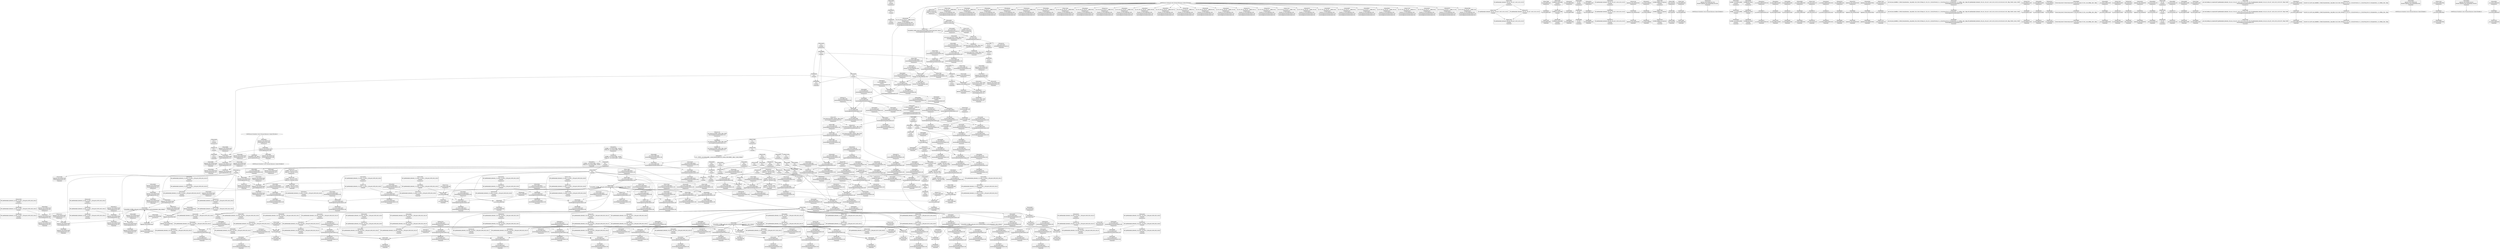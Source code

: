 digraph {
	CE0x4ca30e0 [shape=record,shape=Mrecord,label="{CE0x4ca30e0|i64_12|*Constant*|*SummSource*}"]
	CE0x4be3ba0 [shape=record,shape=Mrecord,label="{CE0x4be3ba0|i32_0|*Constant*|*SummSink*}"]
	CE0x4c56b10 [shape=record,shape=Mrecord,label="{CE0x4c56b10|__aa_current_profile:tobool|security/apparmor/include/context.h,138|*SummSink*}"]
	CE0x4c734e0 [shape=record,shape=Mrecord,label="{CE0x4c734e0|i8*_getelementptr_inbounds_(_36_x_i8_,_36_x_i8_*_.str12,_i32_0,_i32_0)|*Constant*}"]
	CE0x4c70c20 [shape=record,shape=Mrecord,label="{CE0x4c70c20|aa_cred_profile:if.end|*SummSink*}"]
	CE0x4cb42a0 [shape=record,shape=Mrecord,label="{CE0x4cb42a0|aa_cred_profile:tmp14|security/apparmor/include/context.h,100}"]
	CE0x4ca54d0 [shape=record,shape=Mrecord,label="{CE0x4ca54d0|aa_cred_profile:tmp21|security/apparmor/include/context.h,100|*SummSink*}"]
	CE0x4c7a6e0 [shape=record,shape=Mrecord,label="{CE0x4c7a6e0|GLOBAL:aa_cred_profile|*Constant*|*SummSource*}"]
	CE0x4c6cf30 [shape=record,shape=Mrecord,label="{CE0x4c6cf30|aa_cred_profile:if.then|*SummSink*}"]
	CE0x4c79330 [shape=record,shape=Mrecord,label="{CE0x4c79330|__aa_current_profile:cred|security/apparmor/include/context.h,138|*SummSource*}"]
	CE0x4c75840 [shape=record,shape=Mrecord,label="{CE0x4c75840|44:_i32,_48:_i16,_128:_i8*,_:_CMRE_88,89_|*MultipleSource*|Function::aa_cred_profile&Arg::cred::|security/apparmor/include/context.h,138|security/apparmor/include/context.h,99}"]
	CE0x4ca3ae0 [shape=record,shape=Mrecord,label="{CE0x4ca3ae0|aa_cred_profile:tmp18|security/apparmor/include/context.h,100}"]
	CE0x4be3b30 [shape=record,shape=Mrecord,label="{CE0x4be3b30|i32_0|*Constant*}"]
	CE0x4c8ea40 [shape=record,shape=Mrecord,label="{CE0x4c8ea40|i64*_getelementptr_inbounds_(_16_x_i64_,_16_x_i64_*___llvm_gcov_ctr46,_i64_0,_i64_12)|*Constant*|*SummSink*}"]
	CE0x4ca2a30 [shape=record,shape=Mrecord,label="{CE0x4ca2a30|i32_100|*Constant*}"]
	CE0x4c705f0 [shape=record,shape=Mrecord,label="{CE0x4c705f0|aa_cred_profile:tmp3}"]
	CE0x4cb5460 [shape=record,shape=Mrecord,label="{CE0x4cb5460|44:_i32,_48:_i16,_128:_i8*,_:_CMRE_128,136_|*MultipleSource*|Function::aa_cred_profile&Arg::cred::|security/apparmor/include/context.h,138|security/apparmor/include/context.h,99}"]
	CE0x4c570c0 [shape=record,shape=Mrecord,label="{CE0x4c570c0|__aa_current_profile:tmp4|security/apparmor/include/context.h,138}"]
	CE0x4c3bae0 [shape=record,shape=Mrecord,label="{CE0x4c3bae0|apparmor_task_setrlimit:tmp7|security/apparmor/lsm.c,613|*SummSource*}"]
	CE0x4c6a3f0 [shape=record,shape=Mrecord,label="{CE0x4c6a3f0|__aa_current_profile:tmp6|security/apparmor/include/context.h,138|*SummSource*}"]
	CE0x4c5ff20 [shape=record,shape=Mrecord,label="{CE0x4c5ff20|__aa_current_profile:tmp19|security/apparmor/include/context.h,138|*SummSink*}"]
	CE0x4c9a000 [shape=record,shape=Mrecord,label="{CE0x4c9a000|44:_i32,_48:_i16,_128:_i8*,_:_CMRE_28,32_|*MultipleSource*|Function::aa_cred_profile&Arg::cred::|security/apparmor/include/context.h,138|security/apparmor/include/context.h,99}"]
	CE0x4cbd770 [shape=record,shape=Mrecord,label="{CE0x4cbd770|aa_cred_profile:tmp13}"]
	CE0x4cb58e0 [shape=record,shape=Mrecord,label="{CE0x4cb58e0|44:_i32,_48:_i16,_128:_i8*,_:_CMRE_144,152_|*MultipleSource*|Function::aa_cred_profile&Arg::cred::|security/apparmor/include/context.h,138|security/apparmor/include/context.h,99}"]
	CE0x4c56ef0 [shape=record,shape=Mrecord,label="{CE0x4c56ef0|i64_3|*Constant*}"]
	CE0x4c8d510 [shape=record,shape=Mrecord,label="{CE0x4c8d510|aa_cred_profile:tmp4|*LoadInst*|security/apparmor/include/context.h,99|*SummSource*}"]
	CE0x4cbde60 [shape=record,shape=Mrecord,label="{CE0x4cbde60|aa_cred_profile:lnot2|security/apparmor/include/context.h,100}"]
	CE0x4cb8710 [shape=record,shape=Mrecord,label="{CE0x4cb8710|aa_cred_profile:tmp3|*SummSource*}"]
	CE0x4c929c0 [shape=record,shape=Mrecord,label="{CE0x4c929c0|i64*_getelementptr_inbounds_(_16_x_i64_,_16_x_i64_*___llvm_gcov_ctr46,_i64_0,_i64_15)|*Constant*|*SummSource*}"]
	CE0x4ca9320 [shape=record,shape=Mrecord,label="{CE0x4ca9320|aa_cred_profile:do.end|*SummSource*}"]
	CE0x4c75c10 [shape=record,shape=Mrecord,label="{CE0x4c75c10|__aa_current_profile:tmp|*SummSource*}"]
	CE0x4c91e60 [shape=record,shape=Mrecord,label="{CE0x4c91e60|i64*_getelementptr_inbounds_(_16_x_i64_,_16_x_i64_*___llvm_gcov_ctr46,_i64_0,_i64_13)|*Constant*|*SummSink*}"]
	CE0x4c5f090 [shape=record,shape=Mrecord,label="{CE0x4c5f090|i8*_getelementptr_inbounds_(_45_x_i8_,_45_x_i8_*_.str14,_i32_0,_i32_0)|*Constant*}"]
	CE0x4c493f0 [shape=record,shape=Mrecord,label="{CE0x4c493f0|apparmor_task_setrlimit:tmp5|security/apparmor/lsm.c,612|*SummSink*}"]
	CE0x4c4e630 [shape=record,shape=Mrecord,label="{CE0x4c4e630|i64_4|*Constant*}"]
	CE0x4c41a80 [shape=record,shape=Mrecord,label="{CE0x4c41a80|apparmor_task_setrlimit:entry|*SummSink*}"]
	CE0x4c56f60 [shape=record,shape=Mrecord,label="{CE0x4c56f60|i64_2|*Constant*}"]
	CE0x4c46d50 [shape=record,shape=Mrecord,label="{CE0x4c46d50|apparmor_task_setrlimit:tmp6|security/apparmor/lsm.c,612|*SummSource*}"]
	CE0x4c6e230 [shape=record,shape=Mrecord,label="{CE0x4c6e230|__aa_current_profile:bb|*SummSink*}"]
	CE0x4c77dd0 [shape=record,shape=Mrecord,label="{CE0x4c77dd0|aa_cred_profile:tmp8|security/apparmor/include/context.h,100|*SummSink*}"]
	CE0x4c8aef0 [shape=record,shape=Mrecord,label="{CE0x4c8aef0|aa_cred_profile:security|security/apparmor/include/context.h,99|*SummSink*}"]
	CE0x4c478c0 [shape=record,shape=Mrecord,label="{CE0x4c478c0|i64*_getelementptr_inbounds_(_2_x_i64_,_2_x_i64_*___llvm_gcov_ctr112,_i64_0,_i64_0)|*Constant*}"]
	CE0x4c957b0 [shape=record,shape=Mrecord,label="{CE0x4c957b0|aa_cred_profile:tmp33|security/apparmor/include/context.h,101|*SummSource*}"]
	CE0x4cb7470 [shape=record,shape=Mrecord,label="{CE0x4cb7470|aa_cred_profile:expval|security/apparmor/include/context.h,100}"]
	CE0x4c73fa0 [shape=record,shape=Mrecord,label="{CE0x4c73fa0|GLOBAL:lockdep_rcu_suspicious|*Constant*|*SummSource*}"]
	CE0x4c965b0 [shape=record,shape=Mrecord,label="{CE0x4c965b0|aa_cred_profile:tmp34|security/apparmor/include/context.h,101|*SummSink*}"]
	CE0x4c7d0f0 [shape=record,shape=Mrecord,label="{CE0x4c7d0f0|get_current:bb|*SummSource*}"]
	CE0x4c74e90 [shape=record,shape=Mrecord,label="{CE0x4c74e90|__aa_current_profile:tmp16|security/apparmor/include/context.h,138|*SummSink*}"]
	CE0x4c67e00 [shape=record,shape=Mrecord,label="{CE0x4c67e00|%struct.aa_profile*_null|*Constant*|*SummSource*}"]
	CE0x4c50eb0 [shape=record,shape=Mrecord,label="{CE0x4c50eb0|apparmor_task_setrlimit:tmp2|security/apparmor/lsm.c,612}"]
	CE0x4c46260 [shape=record,shape=Mrecord,label="{CE0x4c46260|i64*_getelementptr_inbounds_(_5_x_i64_,_5_x_i64_*___llvm_gcov_ctr105,_i64_0,_i64_3)|*Constant*|*SummSink*}"]
	CE0x4cb7240 [shape=record,shape=Mrecord,label="{CE0x4cb7240|GLOBAL:llvm.expect.i64|*Constant*}"]
	CE0x4c68890 [shape=record,shape=Mrecord,label="{CE0x4c68890|aa_cred_profile:tmp6|security/apparmor/include/context.h,100}"]
	CE0x4c7a580 [shape=record,shape=Mrecord,label="{CE0x4c7a580|aa_cred_profile:entry}"]
	CE0x4cbd910 [shape=record,shape=Mrecord,label="{CE0x4cbd910|aa_cred_profile:lnot|security/apparmor/include/context.h,100|*SummSink*}"]
	"CONST[source:0(mediator),value:2(dynamic)][purpose:{object}][SnkIdx:3]"
	CE0x4c58e10 [shape=record,shape=Mrecord,label="{CE0x4c58e10|aa_cred_profile:tmp}"]
	CE0x4ca73d0 [shape=record,shape=Mrecord,label="{CE0x4ca73d0|aa_cred_profile:tmp24|security/apparmor/include/context.h,100|*SummSink*}"]
	CE0x4c6ce30 [shape=record,shape=Mrecord,label="{CE0x4c6ce30|aa_cred_profile:if.then|*SummSource*}"]
	CE0x4c59dc0 [shape=record,shape=Mrecord,label="{CE0x4c59dc0|GLOBAL:__aa_current_profile|*Constant*|*SummSource*}"]
	CE0x4c95d80 [shape=record,shape=Mrecord,label="{CE0x4c95d80|aa_cred_profile:profile11|security/apparmor/include/context.h,101|*SummSource*}"]
	CE0x4c90fa0 [shape=record,shape=Mrecord,label="{CE0x4c90fa0|aa_cred_profile:tmp26|security/apparmor/include/context.h,100|*SummSink*}"]
	CE0x4ca3740 [shape=record,shape=Mrecord,label="{CE0x4ca3740|aa_cred_profile:tmp22|security/apparmor/include/context.h,100|*SummSource*}"]
	CE0x4c4cac0 [shape=record,shape=Mrecord,label="{CE0x4c4cac0|i64*_getelementptr_inbounds_(_5_x_i64_,_5_x_i64_*___llvm_gcov_ctr105,_i64_0,_i64_4)|*Constant*}"]
	CE0x4c60af0 [shape=record,shape=Mrecord,label="{CE0x4c60af0|GLOBAL:get_current|*Constant*|*SummSink*}"]
	CE0x4ca3070 [shape=record,shape=Mrecord,label="{CE0x4ca3070|i64_12|*Constant*}"]
	CE0x4c6c2f0 [shape=record,shape=Mrecord,label="{CE0x4c6c2f0|__aa_current_profile:tmp9|security/apparmor/include/context.h,138|*SummSource*}"]
	CE0x4c92d00 [shape=record,shape=Mrecord,label="{CE0x4c92d00|i64*_getelementptr_inbounds_(_16_x_i64_,_16_x_i64_*___llvm_gcov_ctr46,_i64_0,_i64_15)|*Constant*|*SummSink*}"]
	CE0x4c8b2d0 [shape=record,shape=Mrecord,label="{CE0x4c8b2d0|44:_i32,_48:_i16,_128:_i8*,_:_CMRE_4,8_|*MultipleSource*|Function::aa_cred_profile&Arg::cred::|security/apparmor/include/context.h,138|security/apparmor/include/context.h,99}"]
	CE0x4c622c0 [shape=record,shape=Mrecord,label="{CE0x4c622c0|_ret_%struct.task_struct*_%tmp4,_!dbg_!15471|./arch/x86/include/asm/current.h,14}"]
	CE0x4c7ac50 [shape=record,shape=Mrecord,label="{CE0x4c7ac50|aa_cred_profile:cred|Function::aa_cred_profile&Arg::cred::|*SummSource*}"]
	CE0x4c69070 [shape=record,shape=Mrecord,label="{CE0x4c69070|__aa_current_profile:land.lhs.true}"]
	CE0x4c8b3c0 [shape=record,shape=Mrecord,label="{CE0x4c8b3c0|aa_cred_profile:do.body5|*SummSource*}"]
	CE0x4c90790 [shape=record,shape=Mrecord,label="{CE0x4c90790|aa_cred_profile:tmp31|security/apparmor/include/context.h,100|*SummSource*}"]
	CE0x4c69bf0 [shape=record,shape=Mrecord,label="{CE0x4c69bf0|__aa_current_profile:tobool|security/apparmor/include/context.h,138}"]
	CE0x4c59a00 [shape=record,shape=Mrecord,label="{CE0x4c59a00|aa_cred_profile:do.body|*SummSink*}"]
	CE0x4ca4eb0 [shape=record,shape=Mrecord,label="{CE0x4ca4eb0|aa_cred_profile:tmp20|security/apparmor/include/context.h,100|*SummSink*}"]
	CE0x4c47d50 [shape=record,shape=Mrecord,label="{CE0x4c47d50|i64*_getelementptr_inbounds_(_2_x_i64_,_2_x_i64_*___llvm_gcov_ctr112,_i64_0,_i64_0)|*Constant*|*SummSink*}"]
	CE0x4c6e5d0 [shape=record,shape=Mrecord,label="{CE0x4c6e5d0|__aa_current_profile:if.end}"]
	CE0x4c74b00 [shape=record,shape=Mrecord,label="{CE0x4c74b00|__aa_current_profile:tmp16|security/apparmor/include/context.h,138}"]
	CE0x4c72a30 [shape=record,shape=Mrecord,label="{CE0x4c72a30|i8_1|*Constant*|*SummSink*}"]
	CE0x4c50a10 [shape=record,shape=Mrecord,label="{CE0x4c50a10|i64_0|*Constant*|*SummSink*}"]
	CE0x4c8e170 [shape=record,shape=Mrecord,label="{CE0x4c8e170|aa_cred_profile:tmp|*SummSink*}"]
	CE0x4c9a180 [shape=record,shape=Mrecord,label="{CE0x4c9a180|44:_i32,_48:_i16,_128:_i8*,_:_CMRE_32,36_|*MultipleSource*|Function::aa_cred_profile&Arg::cred::|security/apparmor/include/context.h,138|security/apparmor/include/context.h,99}"]
	CE0x4c7e2e0 [shape=record,shape=Mrecord,label="{CE0x4c7e2e0|_call_void_mcount()_#2|*SummSource*}"]
	CE0x4c6e320 [shape=record,shape=Mrecord,label="{CE0x4c6e320|__aa_current_profile:land.lhs.true2}"]
	CE0x4cb3260 [shape=record,shape=Mrecord,label="{CE0x4cb3260|aa_cred_profile:expval|security/apparmor/include/context.h,100|*SummSource*}"]
	CE0x4cbe7e0 [shape=record,shape=Mrecord,label="{CE0x4cbe7e0|aa_cred_profile:lor.rhs|*SummSource*}"]
	CE0x4c63030 [shape=record,shape=Mrecord,label="{CE0x4c63030|i64*_getelementptr_inbounds_(_11_x_i64_,_11_x_i64_*___llvm_gcov_ctr58,_i64_0,_i64_9)|*Constant*}"]
	CE0x4c60420 [shape=record,shape=Mrecord,label="{CE0x4c60420|__aa_current_profile:call3|security/apparmor/include/context.h,138|*SummSink*}"]
	CE0x4c7a2a0 [shape=record,shape=Mrecord,label="{CE0x4c7a2a0|GLOBAL:aa_cred_profile|*Constant*}"]
	CE0x4c44ef0 [shape=record,shape=Mrecord,label="{CE0x4c44ef0|apparmor_task_setrlimit:tmp|*SummSink*}"]
	CE0x4cb33a0 [shape=record,shape=Mrecord,label="{CE0x4cb33a0|aa_cred_profile:tobool4|security/apparmor/include/context.h,100}"]
	CE0x4c90f30 [shape=record,shape=Mrecord,label="{CE0x4c90f30|aa_cred_profile:tmp26|security/apparmor/include/context.h,100|*SummSource*}"]
	CE0x4c511e0 [shape=record,shape=Mrecord,label="{CE0x4c511e0|_ret_%struct.aa_profile*_%call4,_!dbg_!15494|security/apparmor/include/context.h,138|*SummSource*}"]
	CE0x4c63230 [shape=record,shape=Mrecord,label="{CE0x4c63230|i64*_getelementptr_inbounds_(_11_x_i64_,_11_x_i64_*___llvm_gcov_ctr58,_i64_0,_i64_9)|*Constant*|*SummSink*}"]
	CE0x4c77aa0 [shape=record,shape=Mrecord,label="{CE0x4c77aa0|i64*_getelementptr_inbounds_(_2_x_i64_,_2_x_i64_*___llvm_gcov_ctr112,_i64_0,_i64_1)|*Constant*|*SummSource*}"]
	CE0x4c6d9a0 [shape=record,shape=Mrecord,label="{CE0x4c6d9a0|44:_i32,_48:_i16,_128:_i8*,_:_CMRE_0,4_|*MultipleSource*|Function::aa_cred_profile&Arg::cred::|security/apparmor/include/context.h,138|security/apparmor/include/context.h,99}"]
	CE0x4c63930 [shape=record,shape=Mrecord,label="{CE0x4c63930|__aa_current_profile:tmp17|security/apparmor/include/context.h,138|*SummSink*}"]
	CE0x4c901b0 [shape=record,shape=Mrecord,label="{CE0x4c901b0|aa_cred_profile:tmp30|security/apparmor/include/context.h,100}"]
	CE0x4c50fa0 [shape=record,shape=Mrecord,label="{CE0x4c50fa0|apparmor_task_setrlimit:tmp2|security/apparmor/lsm.c,612|*SummSource*}"]
	CE0x4c6ca40 [shape=record,shape=Mrecord,label="{CE0x4c6ca40|__aa_current_profile:tmp1|*SummSource*}"]
	CE0x4cb6550 [shape=record,shape=Mrecord,label="{CE0x4cb6550|aa_cred_profile:lnot3|security/apparmor/include/context.h,100|*SummSink*}"]
	CE0x4c73820 [shape=record,shape=Mrecord,label="{CE0x4c73820|i8*_getelementptr_inbounds_(_36_x_i8_,_36_x_i8_*_.str12,_i32_0,_i32_0)|*Constant*|*SummSource*}"]
	CE0x4c64a20 [shape=record,shape=Mrecord,label="{CE0x4c64a20|get_current:tmp1|*SummSink*}"]
	CE0x4c775a0 [shape=record,shape=Mrecord,label="{CE0x4c775a0|__aa_current_profile:tmp12|security/apparmor/include/context.h,138|*SummSink*}"]
	CE0x4c6b7e0 [shape=record,shape=Mrecord,label="{CE0x4c6b7e0|i64_5|*Constant*|*SummSource*}"]
	CE0x4c6aab0 [shape=record,shape=Mrecord,label="{CE0x4c6aab0|__aa_current_profile:tmp7|security/apparmor/include/context.h,138|*SummSink*}"]
	CE0x4c7ae60 [shape=record,shape=Mrecord,label="{CE0x4c7ae60|aa_cred_profile:cred|Function::aa_cred_profile&Arg::cred::|*SummSink*}"]
	CE0x4c405f0 [shape=record,shape=Mrecord,label="{CE0x4c405f0|apparmor_task_setrlimit:if.end|*SummSink*}"]
	CE0x4cbe0f0 [shape=record,shape=Mrecord,label="{CE0x4cbe0f0|aa_cred_profile:lnot2|security/apparmor/include/context.h,100|*SummSink*}"]
	CE0x4c48050 [shape=record,shape=Mrecord,label="{CE0x4c48050|__aa_current_profile:call|security/apparmor/include/context.h,138}"]
	CE0x4c6e440 [shape=record,shape=Mrecord,label="{CE0x4c6e440|__aa_current_profile:land.lhs.true2|*SummSource*}"]
	CE0x4c6cc80 [shape=record,shape=Mrecord,label="{CE0x4c6cc80|i64*_getelementptr_inbounds_(_11_x_i64_,_11_x_i64_*___llvm_gcov_ctr58,_i64_0,_i64_1)|*Constant*}"]
	CE0x4c78c50 [shape=record,shape=Mrecord,label="{CE0x4c78c50|get_current:tmp|*SummSink*}"]
	CE0x4c65920 [shape=record,shape=Mrecord,label="{CE0x4c65920|GLOBAL:__llvm_gcov_ctr58|Global_var:__llvm_gcov_ctr58|*SummSource*}"]
	CE0x4c60990 [shape=record,shape=Mrecord,label="{CE0x4c60990|GLOBAL:get_current|*Constant*|*SummSource*}"]
	CE0x4c75600 [shape=record,shape=Mrecord,label="{CE0x4c75600|44:_i32,_48:_i16,_128:_i8*,_:_CMRE_80,88_|*MultipleSource*|Function::aa_cred_profile&Arg::cred::|security/apparmor/include/context.h,138|security/apparmor/include/context.h,99}"]
	CE0x4c67d10 [shape=record,shape=Mrecord,label="{CE0x4c67d10|%struct.aa_profile*_null|*Constant*|*SummSink*}"]
	CE0x4c8ab20 [shape=record,shape=Mrecord,label="{CE0x4c8ab20|aa_cred_profile:tmp11|security/apparmor/include/context.h,100}"]
	CE0x4c8cf00 [shape=record,shape=Mrecord,label="{CE0x4c8cf00|i64*_getelementptr_inbounds_(_16_x_i64_,_16_x_i64_*___llvm_gcov_ctr46,_i64_0,_i64_1)|*Constant*|*SummSink*}"]
	CE0x4c6be40 [shape=record,shape=Mrecord,label="{CE0x4c6be40|44:_i32,_48:_i16,_128:_i8*,_:_CMRE_56,64_|*MultipleSource*|Function::aa_cred_profile&Arg::cred::|security/apparmor/include/context.h,138|security/apparmor/include/context.h,99}"]
	CE0x4c68530 [shape=record,shape=Mrecord,label="{CE0x4c68530|aa_cred_profile:tmp6|security/apparmor/include/context.h,100|*SummSource*}"]
	CE0x4c3bf60 [shape=record,shape=Mrecord,label="{CE0x4c3bf60|apparmor_task_setrlimit:tmp8|security/apparmor/lsm.c,613}"]
	CE0x4c76ee0 [shape=record,shape=Mrecord,label="{CE0x4c76ee0|__aa_current_profile:tmp11|security/apparmor/include/context.h,138|*SummSource*}"]
	CE0x4ca66b0 [shape=record,shape=Mrecord,label="{CE0x4ca66b0|aa_cred_profile:tmp23|security/apparmor/include/context.h,100|*SummSink*}"]
	CE0x4c4c950 [shape=record,shape=Mrecord,label="{CE0x4c4c950|apparmor_task_setrlimit:error.0|*SummSink*}"]
	CE0x4c62360 [shape=record,shape=Mrecord,label="{CE0x4c62360|_ret_%struct.task_struct*_%tmp4,_!dbg_!15471|./arch/x86/include/asm/current.h,14|*SummSink*}"]
	CE0x4c65cf0 [shape=record,shape=Mrecord,label="{CE0x4c65cf0|__aa_current_profile:tmp5|security/apparmor/include/context.h,138|*SummSource*}"]
	CE0x4c4e9c0 [shape=record,shape=Mrecord,label="{CE0x4c4e9c0|i64_4|*Constant*|*SummSource*}"]
	CE0x4c6c1f0 [shape=record,shape=Mrecord,label="{CE0x4c6c1f0|__aa_current_profile:tmp9|security/apparmor/include/context.h,138}"]
	CE0x4c66670 [shape=record,shape=Mrecord,label="{CE0x4c66670|GLOBAL:__aa_current_profile.__warned|Global_var:__aa_current_profile.__warned|*SummSink*}"]
	CE0x4c3f680 [shape=record,shape=Mrecord,label="{CE0x4c3f680|apparmor_task_setrlimit:if.then}"]
	CE0x4c6e0f0 [shape=record,shape=Mrecord,label="{CE0x4c6e0f0|GLOBAL:current_task|Global_var:current_task}"]
	CE0x4cb4410 [shape=record,shape=Mrecord,label="{CE0x4cb4410|aa_cred_profile:tmp14|security/apparmor/include/context.h,100|*SummSink*}"]
	CE0x4c61010 [shape=record,shape=Mrecord,label="{CE0x4c61010|aa_cred_profile:tmp17|security/apparmor/include/context.h,100|*SummSource*}"]
	CE0x4c490e0 [shape=record,shape=Mrecord,label="{CE0x4c490e0|apparmor_task_setrlimit:call1|security/apparmor/lsm.c,613|*SummSource*}"]
	CE0x4c69760 [shape=record,shape=Mrecord,label="{CE0x4c69760|_call_void_mcount()_#2|*SummSink*}"]
	CE0x4ca8b60 [shape=record,shape=Mrecord,label="{CE0x4ca8b60|i64_3|*Constant*}"]
	CE0x4ca85b0 [shape=record,shape=Mrecord,label="{CE0x4ca85b0|%struct.aa_task_cxt*_null|*Constant*}"]
	CE0x4ca9830 [shape=record,shape=Mrecord,label="{CE0x4ca9830|i64*_getelementptr_inbounds_(_16_x_i64_,_16_x_i64_*___llvm_gcov_ctr46,_i64_0,_i64_14)|*Constant*}"]
	CE0x4cb63d0 [shape=record,shape=Mrecord,label="{CE0x4cb63d0|aa_cred_profile:lnot3|security/apparmor/include/context.h,100|*SummSource*}"]
	CE0x4c7a060 [shape=record,shape=Mrecord,label="{CE0x4c7a060|__aa_current_profile:call4|security/apparmor/include/context.h,138|*SummSink*}"]
	CE0x4c95120 [shape=record,shape=Mrecord,label="{CE0x4c95120|aa_cred_profile:tmp32|security/apparmor/include/context.h,101|*SummSource*}"]
	CE0x4c8e5f0 [shape=record,shape=Mrecord,label="{CE0x4c8e5f0|_call_void_mcount()_#2}"]
	CE0x4c683d0 [shape=record,shape=Mrecord,label="{CE0x4c683d0|i64_2|*Constant*}"]
	CE0x4c40940 [shape=record,shape=Mrecord,label="{CE0x4c40940|apparmor_task_setrlimit:tmp|*SummSource*}"]
	CE0x4c922a0 [shape=record,shape=Mrecord,label="{CE0x4c922a0|aa_cred_profile:tmp28|security/apparmor/include/context.h,100|*SummSource*}"]
	CE0x4c45180 [shape=record,shape=Mrecord,label="{CE0x4c45180|i64*_getelementptr_inbounds_(_5_x_i64_,_5_x_i64_*___llvm_gcov_ctr105,_i64_0,_i64_3)|*Constant*|*SummSource*}"]
	CE0x4c60230 [shape=record,shape=Mrecord,label="{CE0x4c60230|__aa_current_profile:tmp20|security/apparmor/include/context.h,138}"]
	CE0x4ca5690 [shape=record,shape=Mrecord,label="{CE0x4ca5690|_call_void_asm_sideeffect_1:_09ud2_0A.pushsection___bug_table,_22a_22_0A2:_09.long_1b_-_2b,_$_0:c_-_2b_0A_09.word_$_1:c_,_0_0A_09.org_2b+$_2:c_0A.popsection_,_i,i,i,_dirflag_,_fpsr_,_flags_(i8*_getelementptr_inbounds_(_36_x_i8_,_36_x_i8_*_.str12,_i32_0,_i32_0),_i32_100,_i64_12)_#2,_!dbg_!15490,_!srcloc_!15493|security/apparmor/include/context.h,100}"]
	CE0x4cb3100 [shape=record,shape=Mrecord,label="{CE0x4cb3100|GLOBAL:llvm.expect.i64|*Constant*|*SummSink*}"]
	CE0x4c70960 [shape=record,shape=Mrecord,label="{CE0x4c70960|__aa_current_profile:tmp2}"]
	CE0x4c47070 [shape=record,shape=Mrecord,label="{CE0x4c47070|apparmor_task_setrlimit:tmp3|security/apparmor/lsm.c,612|*SummSink*}"]
	CE0x4cbdc80 [shape=record,shape=Mrecord,label="{CE0x4cbdc80|aa_cred_profile:tmp13|*SummSink*}"]
	CE0x4c70490 [shape=record,shape=Mrecord,label="{CE0x4c70490|aa_cred_profile:tmp2|*SummSource*}"]
	CE0x4ca9670 [shape=record,shape=Mrecord,label="{CE0x4ca9670|aa_cred_profile:tmp29|security/apparmor/include/context.h,100|*SummSink*}"]
	CE0x4c4b9d0 [shape=record,shape=Mrecord,label="{CE0x4c4b9d0|__aa_current_profile:if.end|*SummSource*}"]
	CE0x4cb7c30 [shape=record,shape=Mrecord,label="{CE0x4cb7c30|44:_i32,_48:_i16,_128:_i8*,_:_CMRE_20,24_|*MultipleSource*|Function::aa_cred_profile&Arg::cred::|security/apparmor/include/context.h,138|security/apparmor/include/context.h,99}"]
	CE0x4caa890 [shape=record,shape=Mrecord,label="{CE0x4caa890|aa_cred_profile:profile|security/apparmor/include/context.h,100|*SummSink*}"]
	CE0x4c99450 [shape=record,shape=Mrecord,label="{CE0x4c99450|GLOBAL:__llvm_gcov_ctr46|Global_var:__llvm_gcov_ctr46|*SummSink*}"]
	CE0x4c75960 [shape=record,shape=Mrecord,label="{CE0x4c75960|i64*_getelementptr_inbounds_(_11_x_i64_,_11_x_i64_*___llvm_gcov_ctr58,_i64_0,_i64_0)|*Constant*|*SummSource*}"]
	CE0x4ca93f0 [shape=record,shape=Mrecord,label="{CE0x4ca93f0|aa_cred_profile:do.cond}"]
	CE0x4c722c0 [shape=record,shape=Mrecord,label="{CE0x4c722c0|i64*_getelementptr_inbounds_(_11_x_i64_,_11_x_i64_*___llvm_gcov_ctr58,_i64_0,_i64_8)|*Constant*}"]
	CE0x4c47a90 [shape=record,shape=Mrecord,label="{CE0x4c47a90|get_current:tmp2|*SummSource*}"]
	CE0x4cb4910 [shape=record,shape=Mrecord,label="{CE0x4cb4910|aa_cred_profile:tmp15|security/apparmor/include/context.h,100|*SummSink*}"]
	CE0x4c70f50 [shape=record,shape=Mrecord,label="{CE0x4c70f50|i64_1|*Constant*}"]
	CE0x4c6f720 [shape=record,shape=Mrecord,label="{CE0x4c6f720|__aa_current_profile:tmp14|security/apparmor/include/context.h,138}"]
	CE0x4c691a0 [shape=record,shape=Mrecord,label="{CE0x4c691a0|__aa_current_profile:land.lhs.true|*SummSource*}"]
	CE0x4c6c9d0 [shape=record,shape=Mrecord,label="{CE0x4c6c9d0|__aa_current_profile:tmp1}"]
	CE0x4c95f00 [shape=record,shape=Mrecord,label="{CE0x4c95f00|aa_cred_profile:profile11|security/apparmor/include/context.h,101|*SummSink*}"]
	CE0x4c4ac80 [shape=record,shape=Mrecord,label="{CE0x4c4ac80|i64_1|*Constant*|*SummSource*}"]
	CE0x4c6d7c0 [shape=record,shape=Mrecord,label="{CE0x4c6d7c0|i32_22|*Constant*|*SummSink*}"]
	CE0x4c782d0 [shape=record,shape=Mrecord,label="{CE0x4c782d0|aa_cred_profile:tmp9|security/apparmor/include/context.h,100|*SummSink*}"]
	CE0x4c49720 [shape=record,shape=Mrecord,label="{CE0x4c49720|i64_0|*Constant*}"]
	CE0x4c6bc00 [shape=record,shape=Mrecord,label="{CE0x4c6bc00|44:_i32,_48:_i16,_128:_i8*,_:_CMRE_52,56_|*MultipleSource*|Function::aa_cred_profile&Arg::cred::|security/apparmor/include/context.h,138|security/apparmor/include/context.h,99}"]
	CE0x4c990f0 [shape=record,shape=Mrecord,label="{CE0x4c990f0|GLOBAL:__llvm_gcov_ctr46|Global_var:__llvm_gcov_ctr46}"]
	CE0x4c4d900 [shape=record,shape=Mrecord,label="{CE0x4c4d900|apparmor_task_setrlimit:tmp10|security/apparmor/lsm.c,615|*SummSource*}"]
	CE0x4c4dee0 [shape=record,shape=Mrecord,label="{CE0x4c4dee0|__aa_current_profile:tobool1|security/apparmor/include/context.h,138}"]
	CE0x4c68e00 [shape=record,shape=Mrecord,label="{CE0x4c68e00|aa_cred_profile:lor.rhs}"]
	CE0x4c77440 [shape=record,shape=Mrecord,label="{CE0x4c77440|__aa_current_profile:tmp12|security/apparmor/include/context.h,138|*SummSource*}"]
	CE0x4c70d30 [shape=record,shape=Mrecord,label="{CE0x4c70d30|i64*_getelementptr_inbounds_(_16_x_i64_,_16_x_i64_*___llvm_gcov_ctr46,_i64_0,_i64_0)|*Constant*}"]
	CE0x4c445d0 [shape=record,shape=Mrecord,label="{CE0x4c445d0|apparmor_task_setrlimit:tmp1|*SummSource*}"]
	CE0x4c74d90 [shape=record,shape=Mrecord,label="{CE0x4c74d90|__aa_current_profile:tmp16|security/apparmor/include/context.h,138|*SummSource*}"]
	CE0x4c4f2a0 [shape=record,shape=Mrecord,label="{CE0x4c4f2a0|i64_2|*Constant*|*SummSource*}"]
	CE0x4ca4e40 [shape=record,shape=Mrecord,label="{CE0x4ca4e40|aa_cred_profile:tmp20|security/apparmor/include/context.h,100|*SummSource*}"]
	CE0x4c69570 [shape=record,shape=Mrecord,label="{CE0x4c69570|_call_void_mcount()_#2}"]
	CE0x4ca9120 [shape=record,shape=Mrecord,label="{CE0x4ca9120|aa_cred_profile:do.body6|*SummSink*}"]
	CE0x4c46fa0 [shape=record,shape=Mrecord,label="{CE0x4c46fa0|apparmor_task_setrlimit:tmp3|security/apparmor/lsm.c,612|*SummSource*}"]
	CE0x4cb4db0 [shape=record,shape=Mrecord,label="{CE0x4cb4db0|aa_cred_profile:tmp16|security/apparmor/include/context.h,100|*SummSource*}"]
	CE0x4c69860 [shape=record,shape=Mrecord,label="{CE0x4c69860|i32_0|*Constant*}"]
	CE0x4cbe1b0 [shape=record,shape=Mrecord,label="{CE0x4cbe1b0|aa_cred_profile:lnot3|security/apparmor/include/context.h,100}"]
	CE0x4c5d5b0 [shape=record,shape=Mrecord,label="{CE0x4c5d5b0|apparmor_task_setrlimit:tmp5|security/apparmor/lsm.c,612}"]
	CE0x4c92810 [shape=record,shape=Mrecord,label="{CE0x4c92810|aa_cred_profile:tmp29|security/apparmor/include/context.h,100|*SummSource*}"]
	CE0x4cb1ee0 [shape=record,shape=Mrecord,label="{CE0x4cb1ee0|aa_cred_profile:bb}"]
	CE0x4c6e840 [shape=record,shape=Mrecord,label="{CE0x4c6e840|%struct.task_struct*_(%struct.task_struct**)*_asm_movq_%gs:$_1:P_,$0_,_r,im,_dirflag_,_fpsr_,_flags_}"]
	CE0x4c605e0 [shape=record,shape=Mrecord,label="{CE0x4c605e0|GLOBAL:get_current|*Constant*}"]
	CE0x4c76bd0 [shape=record,shape=Mrecord,label="{CE0x4c76bd0|__aa_current_profile:tmp11|security/apparmor/include/context.h,138}"]
	CE0x4c3ba70 [shape=record,shape=Mrecord,label="{CE0x4c3ba70|apparmor_task_setrlimit:tmp7|security/apparmor/lsm.c,613}"]
	CE0x4c64d70 [shape=record,shape=Mrecord,label="{CE0x4c64d70|__aa_current_profile:call|security/apparmor/include/context.h,138|*SummSource*}"]
	CE0x4cb3b00 [shape=record,shape=Mrecord,label="{CE0x4cb3b00|i64_6|*Constant*}"]
	CE0x4c57310 [shape=record,shape=Mrecord,label="{CE0x4c57310|aa_cred_profile:bb|*SummSink*}"]
	CE0x4c95690 [shape=record,shape=Mrecord,label="{CE0x4c95690|aa_cred_profile:tmp33|security/apparmor/include/context.h,101}"]
	CE0x4c45490 [shape=record,shape=Mrecord,label="{CE0x4c45490|i32_11|*Constant*|*SummSource*}"]
	CE0x4c466f0 [shape=record,shape=Mrecord,label="{CE0x4c466f0|apparmor_task_setrlimit:mode|security/apparmor/lsm.c,612|*SummSink*}"]
	CE0x4c4b090 [shape=record,shape=Mrecord,label="{CE0x4c4b090|__aa_current_profile:do.end|*SummSource*}"]
	CE0x4c6dfe0 [shape=record,shape=Mrecord,label="{CE0x4c6dfe0|%struct.task_struct*_(%struct.task_struct**)*_asm_movq_%gs:$_1:P_,$0_,_r,im,_dirflag_,_fpsr_,_flags_|*SummSink*}"]
	CE0x4be1320 [shape=record,shape=Mrecord,label="{CE0x4be1320|_ret_%struct.aa_profile*_%call4,_!dbg_!15494|security/apparmor/include/context.h,138|*SummSink*}"]
	CE0x4c4d790 [shape=record,shape=Mrecord,label="{CE0x4c4d790|apparmor_task_setrlimit:tmp10|security/apparmor/lsm.c,615}"]
	CE0x4c46b40 [shape=record,shape=Mrecord,label="{CE0x4c46b40|apparmor_task_setrlimit:tmp5|security/apparmor/lsm.c,612|*SummSource*}"]
	CE0x4c71410 [shape=record,shape=Mrecord,label="{CE0x4c71410|get_current:tmp4|./arch/x86/include/asm/current.h,14}"]
	CE0x4c79cf0 [shape=record,shape=Mrecord,label="{CE0x4c79cf0|__aa_current_profile:tmp21|security/apparmor/include/context.h,138|*SummSink*}"]
	CE0x4c71370 [shape=record,shape=Mrecord,label="{CE0x4c71370|_call_void_mcount()_#2|*SummSink*}"]
	CE0x4ca4dd0 [shape=record,shape=Mrecord,label="{CE0x4ca4dd0|aa_cred_profile:tmp20|security/apparmor/include/context.h,100}"]
	CE0x4c61190 [shape=record,shape=Mrecord,label="{CE0x4c61190|aa_cred_profile:tmp17|security/apparmor/include/context.h,100|*SummSink*}"]
	CE0x4c4cc90 [shape=record,shape=Mrecord,label="{CE0x4c4cc90|i64*_getelementptr_inbounds_(_5_x_i64_,_5_x_i64_*___llvm_gcov_ctr105,_i64_0,_i64_4)|*Constant*|*SummSource*}"]
	CE0x4c90ec0 [shape=record,shape=Mrecord,label="{CE0x4c90ec0|aa_cred_profile:tmp26|security/apparmor/include/context.h,100}"]
	CE0x4c95970 [shape=record,shape=Mrecord,label="{CE0x4c95970|aa_cred_profile:tmp33|security/apparmor/include/context.h,101|*SummSink*}"]
	CE0x4c908b0 [shape=record,shape=Mrecord,label="{CE0x4c908b0|aa_cred_profile:tmp31|security/apparmor/include/context.h,100|*SummSink*}"]
	CE0x4c9eec0 [shape=record,shape=Mrecord,label="{CE0x4c9eec0|44:_i32,_48:_i16,_128:_i8*,_:_CMRE_160,168_|*MultipleSource*|Function::aa_cred_profile&Arg::cred::|security/apparmor/include/context.h,138|security/apparmor/include/context.h,99}"]
	CE0x4c620b0 [shape=record,shape=Mrecord,label="{CE0x4c620b0|_ret_%struct.task_struct*_%tmp4,_!dbg_!15471|./arch/x86/include/asm/current.h,14|*SummSource*}"]
	CE0x4c57420 [shape=record,shape=Mrecord,label="{CE0x4c57420|aa_cred_profile:do.end10}"]
	CE0x4c482c0 [shape=record,shape=Mrecord,label="{CE0x4c482c0|_ret_i32_%error.0,_!dbg_!15482|security/apparmor/lsm.c,615|*SummSource*}"]
	CE0x4ca6250 [shape=record,shape=Mrecord,label="{CE0x4ca6250|aa_cred_profile:tmp23|security/apparmor/include/context.h,100}"]
	CE0x4c61fa0 [shape=record,shape=Mrecord,label="{CE0x4c61fa0|get_current:entry|*SummSink*}"]
	"CONST[source:0(mediator),value:2(dynamic)][purpose:{subject}][SrcIdx:4]"
	CE0x4c53dd0 [shape=record,shape=Mrecord,label="{CE0x4c53dd0|apparmor_task_setrlimit:cmp|security/apparmor/lsm.c,612|*SummSink*}"]
	CE0x4c59900 [shape=record,shape=Mrecord,label="{CE0x4c59900|aa_cred_profile:do.body|*SummSource*}"]
	CE0x4cbd5f0 [shape=record,shape=Mrecord,label="{CE0x4cbd5f0|aa_cred_profile:lnot|security/apparmor/include/context.h,100|*SummSource*}"]
	CE0x4c6eec0 [shape=record,shape=Mrecord,label="{CE0x4c6eec0|i64*_getelementptr_inbounds_(_11_x_i64_,_11_x_i64_*___llvm_gcov_ctr58,_i64_0,_i64_6)|*Constant*|*SummSink*}"]
	CE0x4c43020 [shape=record,shape=Mrecord,label="{CE0x4c43020|apparmor_task_setrlimit:bb|*SummSource*}"]
	CE0x4c42e90 [shape=record,shape=Mrecord,label="{CE0x4c42e90|i64*_getelementptr_inbounds_(_5_x_i64_,_5_x_i64_*___llvm_gcov_ctr105,_i64_0,_i64_0)|*Constant*|*SummSink*}"]
	CE0x4c6ff80 [shape=record,shape=Mrecord,label="{CE0x4c6ff80|i1_true|*Constant*|*SummSource*}"]
	CE0x4c675d0 [shape=record,shape=Mrecord,label="{CE0x4c675d0|aa_cred_profile:tmp12|security/apparmor/include/context.h,100|*SummSource*}"]
	CE0x4c67090 [shape=record,shape=Mrecord,label="{CE0x4c67090|%struct.aa_profile*_null|*Constant*}"]
	CE0x4c78ce0 [shape=record,shape=Mrecord,label="{CE0x4c78ce0|i64_1|*Constant*}"]
	CE0x4c58ef0 [shape=record,shape=Mrecord,label="{CE0x4c58ef0|aa_cred_profile:tmp|*SummSource*}"]
	CE0x4c64f70 [shape=record,shape=Mrecord,label="{CE0x4c64f70|aa_cred_profile:tmp1|*SummSink*}"]
	CE0x4cb2010 [shape=record,shape=Mrecord,label="{CE0x4cb2010|aa_cred_profile:bb|*SummSource*}"]
	CE0x4c4f520 [shape=record,shape=Mrecord,label="{CE0x4c4f520|apparmor_task_setrlimit:tmp4|security/apparmor/lsm.c,612|*SummSink*}"]
	CE0x4c8db40 [shape=record,shape=Mrecord,label="{CE0x4c8db40|_call_void_mcount()_#2|*SummSource*}"]
	CE0x4cbdb00 [shape=record,shape=Mrecord,label="{CE0x4cbdb00|aa_cred_profile:tmp13|*SummSource*}"]
	CE0x4c90a70 [shape=record,shape=Mrecord,label="{CE0x4c90a70|i64*_getelementptr_inbounds_(_16_x_i64_,_16_x_i64_*___llvm_gcov_ctr46,_i64_0,_i64_15)|*Constant*}"]
	CE0x4c6a550 [shape=record,shape=Mrecord,label="{CE0x4c6a550|__aa_current_profile:tmp6|security/apparmor/include/context.h,138|*SummSink*}"]
	CE0x4c7cc70 [shape=record,shape=Mrecord,label="{CE0x4c7cc70|get_current:tmp2}"]
	CE0x4c49860 [shape=record,shape=Mrecord,label="{CE0x4c49860|apparmor_task_setrlimit:tmp3|security/apparmor/lsm.c,612}"]
	CE0x4cb2290 [shape=record,shape=Mrecord,label="{CE0x4cb2290|aa_cred_profile:do.body6}"]
	CE0x4ca2e00 [shape=record,shape=Mrecord,label="{CE0x4ca2e00|i64*_getelementptr_inbounds_(_16_x_i64_,_16_x_i64_*___llvm_gcov_ctr46,_i64_0,_i64_9)|*Constant*|*SummSink*}"]
	CE0x4ca37b0 [shape=record,shape=Mrecord,label="{CE0x4ca37b0|aa_cred_profile:tmp22|security/apparmor/include/context.h,100|*SummSink*}"]
	CE0x4c728d0 [shape=record,shape=Mrecord,label="{CE0x4c728d0|i8_1|*Constant*|*SummSource*}"]
	CE0x4c48250 [shape=record,shape=Mrecord,label="{CE0x4c48250|_ret_i32_%error.0,_!dbg_!15482|security/apparmor/lsm.c,615}"]
	CE0x4c4b660 [shape=record,shape=Mrecord,label="{CE0x4c4b660|i64*_getelementptr_inbounds_(_11_x_i64_,_11_x_i64_*___llvm_gcov_ctr58,_i64_0,_i64_1)|*Constant*|*SummSource*}"]
	CE0x4c61a00 [shape=record,shape=Mrecord,label="{CE0x4c61a00|i64*_getelementptr_inbounds_(_16_x_i64_,_16_x_i64_*___llvm_gcov_ctr46,_i64_0,_i64_7)|*Constant*|*SummSink*}"]
	CE0x4c6f330 [shape=record,shape=Mrecord,label="{CE0x4c6f330|__aa_current_profile:tmp13|security/apparmor/include/context.h,138}"]
	CE0x4c6db30 [shape=record,shape=Mrecord,label="{CE0x4c6db30|aa_cred_profile:security|security/apparmor/include/context.h,99|*SummSource*}"]
	CE0x4c60dc0 [shape=record,shape=Mrecord,label="{CE0x4c60dc0|aa_cred_profile:tmp17|security/apparmor/include/context.h,100}"]
	CE0x4c70420 [shape=record,shape=Mrecord,label="{CE0x4c70420|aa_cred_profile:tmp2}"]
	CE0x4cb6b20 [shape=record,shape=Mrecord,label="{CE0x4cb6b20|aa_cred_profile:lnot.ext|security/apparmor/include/context.h,100|*SummSink*}"]
	CE0x4c65200 [shape=record,shape=Mrecord,label="{CE0x4c65200|i64*_getelementptr_inbounds_(_16_x_i64_,_16_x_i64_*___llvm_gcov_ctr46,_i64_0,_i64_1)|*Constant*}"]
	CE0x4c905a0 [shape=record,shape=Mrecord,label="{CE0x4c905a0|aa_cred_profile:tmp31|security/apparmor/include/context.h,100}"]
	CE0x4cb6ce0 [shape=record,shape=Mrecord,label="{CE0x4cb6ce0|aa_cred_profile:conv|security/apparmor/include/context.h,100}"]
	CE0x4c6fbe0 [shape=record,shape=Mrecord,label="{CE0x4c6fbe0|i1_true|*Constant*}"]
	CE0x4c434e0 [shape=record,shape=Mrecord,label="{CE0x4c434e0|i32_138|*Constant*|*SummSink*}"]
	CE0x4c74710 [shape=record,shape=Mrecord,label="{CE0x4c74710|__aa_current_profile:tmp15|security/apparmor/include/context.h,138}"]
	CE0x4cb3d50 [shape=record,shape=Mrecord,label="{CE0x4cb3d50|i64_6|*Constant*|*SummSource*}"]
	CE0x4c96450 [shape=record,shape=Mrecord,label="{CE0x4c96450|aa_cred_profile:tmp34|security/apparmor/include/context.h,101|*SummSource*}"]
	CE0x4c45770 [shape=record,shape=Mrecord,label="{CE0x4c45770|_call_void_mcount()_#2}"]
	CE0x4c8fde0 [shape=record,shape=Mrecord,label="{CE0x4c8fde0|i64*_getelementptr_inbounds_(_16_x_i64_,_16_x_i64_*___llvm_gcov_ctr46,_i64_0,_i64_14)|*Constant*|*SummSink*}"]
	CE0x4c75f10 [shape=record,shape=Mrecord,label="{CE0x4c75f10|GLOBAL:current_task|Global_var:current_task|*SummSource*}"]
	CE0x4caa3f0 [shape=record,shape=Mrecord,label="{CE0x4caa3f0|aa_cred_profile:profile|security/apparmor/include/context.h,100}"]
	CE0x4ca5d40 [shape=record,shape=Mrecord,label="{CE0x4ca5d40|i32_100|*Constant*|*SummSink*}"]
	CE0x4c4df50 [shape=record,shape=Mrecord,label="{CE0x4c4df50|__aa_current_profile:tmp8|security/apparmor/include/context.h,138|*SummSink*}"]
	CE0x4c638c0 [shape=record,shape=Mrecord,label="{CE0x4c638c0|__aa_current_profile:tmp17|security/apparmor/include/context.h,138|*SummSource*}"]
	CE0x4c7a860 [shape=record,shape=Mrecord,label="{CE0x4c7a860|GLOBAL:aa_cred_profile|*Constant*|*SummSink*}"]
	CE0x4c5feb0 [shape=record,shape=Mrecord,label="{CE0x4c5feb0|__aa_current_profile:tmp19|security/apparmor/include/context.h,138|*SummSource*}"]
	CE0x4cb4790 [shape=record,shape=Mrecord,label="{CE0x4cb4790|aa_cred_profile:tmp15|security/apparmor/include/context.h,100|*SummSource*}"]
	CE0x4c73e60 [shape=record,shape=Mrecord,label="{CE0x4c73e60|GLOBAL:lockdep_rcu_suspicious|*Constant*}"]
	CE0x4c4f700 [shape=record,shape=Mrecord,label="{CE0x4c4f700|_call_void_mcount()_#2|*SummSink*}"]
	CE0x4c77fb0 [shape=record,shape=Mrecord,label="{CE0x4c77fb0|aa_cred_profile:tmp9|security/apparmor/include/context.h,100}"]
	CE0x4c47b00 [shape=record,shape=Mrecord,label="{CE0x4c47b00|get_current:tmp2|*SummSink*}"]
	CE0x4cb4090 [shape=record,shape=Mrecord,label="{CE0x4cb4090|aa_cred_profile:tmp15|security/apparmor/include/context.h,100}"]
	CE0x4c49b40 [shape=record,shape=Mrecord,label="{CE0x4c49b40|apparmor_task_setrlimit:bb|*SummSink*}"]
	CE0x4c4f7d0 [shape=record,shape=Mrecord,label="{CE0x4c4f7d0|apparmor_task_setrlimit:bb}"]
	CE0x4c63aa0 [shape=record,shape=Mrecord,label="{CE0x4c63aa0|__aa_current_profile:tmp18|security/apparmor/include/context.h,138}"]
	CE0x4c68d30 [shape=record,shape=Mrecord,label="{CE0x4c68d30|aa_cred_profile:tmp5|security/apparmor/include/context.h,99|*SummSource*}"]
	CE0x4cb6710 [shape=record,shape=Mrecord,label="{CE0x4cb6710|aa_cred_profile:lnot.ext|security/apparmor/include/context.h,100}"]
	CE0x4c5f100 [shape=record,shape=Mrecord,label="{CE0x4c5f100|i8*_getelementptr_inbounds_(_45_x_i8_,_45_x_i8_*_.str14,_i32_0,_i32_0)|*Constant*|*SummSource*}"]
	CE0x4c4dd70 [shape=record,shape=Mrecord,label="{CE0x4c4dd70|0:_i8,_:_GCMR___aa_current_profile.__warned_internal_global_i8_0,_section_.data.unlikely_,_align_1:_elem_0:default:}"]
	CE0x4c784f0 [shape=record,shape=Mrecord,label="{CE0x4c784f0|i64*_getelementptr_inbounds_(_16_x_i64_,_16_x_i64_*___llvm_gcov_ctr46,_i64_0,_i64_4)|*Constant*|*SummSource*}"]
	CE0x4c6eba0 [shape=record,shape=Mrecord,label="{CE0x4c6eba0|i64*_getelementptr_inbounds_(_11_x_i64_,_11_x_i64_*___llvm_gcov_ctr58,_i64_0,_i64_6)|*Constant*|*SummSource*}"]
	CE0x4cbcf80 [shape=record,shape=Mrecord,label="{CE0x4cbcf80|aa_cred_profile:tobool1|security/apparmor/include/context.h,100|*SummSource*}"]
	CE0x4c45d80 [shape=record,shape=Mrecord,label="{CE0x4c45d80|i64*_getelementptr_inbounds_(_5_x_i64_,_5_x_i64_*___llvm_gcov_ctr105,_i64_0,_i64_3)|*Constant*}"]
	CE0x4c6c0c0 [shape=record,shape=Mrecord,label="{CE0x4c6c0c0|i64_5|*Constant*|*SummSink*}"]
	CE0x4c61d50 [shape=record,shape=Mrecord,label="{CE0x4c61d50|get_current:entry}"]
	CE0x4ca9060 [shape=record,shape=Mrecord,label="{CE0x4ca9060|aa_cred_profile:do.body6|*SummSource*}"]
	CE0x4c8d770 [shape=record,shape=Mrecord,label="{CE0x4c8d770|aa_cred_profile:tobool|security/apparmor/include/context.h,100|*SummSource*}"]
	CE0x4c6a070 [shape=record,shape=Mrecord,label="{CE0x4c6a070|__aa_current_profile:tmp5|security/apparmor/include/context.h,138|*SummSink*}"]
	CE0x4c91b20 [shape=record,shape=Mrecord,label="{CE0x4c91b20|i64*_getelementptr_inbounds_(_16_x_i64_,_16_x_i64_*___llvm_gcov_ctr46,_i64_0,_i64_13)|*Constant*|*SummSource*}"]
	CE0x4c5f360 [shape=record,shape=Mrecord,label="{CE0x4c5f360|i64*_getelementptr_inbounds_(_11_x_i64_,_11_x_i64_*___llvm_gcov_ctr58,_i64_0,_i64_10)|*Constant*}"]
	CE0x4c791b0 [shape=record,shape=Mrecord,label="{CE0x4c791b0|COLLAPSED:_GCRE_current_task_external_global_%struct.task_struct*:_elem_0::|security/apparmor/include/context.h,138}"]
	CE0x4c76370 [shape=record,shape=Mrecord,label="{CE0x4c76370|GLOBAL:current_task|Global_var:current_task|*SummSink*}"]
	CE0x4cb1e00 [shape=record,shape=Mrecord,label="{CE0x4cb1e00|aa_cred_profile:do.end8|*SummSink*}"]
	CE0x4c78aa0 [shape=record,shape=Mrecord,label="{CE0x4c78aa0|aa_cred_profile:lor.end|*SummSource*}"]
	CE0x4c45560 [shape=record,shape=Mrecord,label="{CE0x4c45560|i64_3|*Constant*|*SummSink*}"]
	CE0x4c4a8e0 [shape=record,shape=Mrecord,label="{CE0x4c4a8e0|i64*_getelementptr_inbounds_(_5_x_i64_,_5_x_i64_*___llvm_gcov_ctr105,_i64_0,_i64_0)|*Constant*}"]
	CE0x4ca4a00 [shape=record,shape=Mrecord,label="{CE0x4ca4a00|i64*_getelementptr_inbounds_(_16_x_i64_,_16_x_i64_*___llvm_gcov_ctr46,_i64_0,_i64_8)|*Constant*|*SummSink*}"]
	CE0x4c59cb0 [shape=record,shape=Mrecord,label="{CE0x4c59cb0|i64_3|*Constant*}"]
	CE0x4c7aaf0 [shape=record,shape=Mrecord,label="{CE0x4c7aaf0|aa_cred_profile:cred|Function::aa_cred_profile&Arg::cred::}"]
	CE0x4c72f80 [shape=record,shape=Mrecord,label="{CE0x4c72f80|_call_void_lockdep_rcu_suspicious(i8*_getelementptr_inbounds_(_36_x_i8_,_36_x_i8_*_.str12,_i32_0,_i32_0),_i32_138,_i8*_getelementptr_inbounds_(_45_x_i8_,_45_x_i8_*_.str14,_i32_0,_i32_0))_#7,_!dbg_!15483|security/apparmor/include/context.h,138}"]
	CE0x4c99b10 [shape=record,shape=Mrecord,label="{CE0x4c99b10|get_current:tmp}"]
	CE0x4c57660 [shape=record,shape=Mrecord,label="{CE0x4c57660|aa_cred_profile:do.end10|*SummSink*}"]
	CE0x4c70ec0 [shape=record,shape=Mrecord,label="{CE0x4c70ec0|__aa_current_profile:tmp|*SummSink*}"]
	CE0x4ca8f50 [shape=record,shape=Mrecord,label="{CE0x4ca8f50|aa_cred_profile:do.body5}"]
	CE0x4c9f100 [shape=record,shape=Mrecord,label="{CE0x4c9f100|44:_i32,_48:_i16,_128:_i8*,_:_CMRE_168,176_|*MultipleSource*|Function::aa_cred_profile&Arg::cred::|security/apparmor/include/context.h,138|security/apparmor/include/context.h,99}"]
	CE0x4c4b540 [shape=record,shape=Mrecord,label="{CE0x4c4b540|__aa_current_profile:tmp1|*SummSink*}"]
	CE0x4c79ac0 [shape=record,shape=Mrecord,label="{CE0x4c79ac0|__aa_current_profile:call4|security/apparmor/include/context.h,138}"]
	CE0x4c8dbe0 [shape=record,shape=Mrecord,label="{CE0x4c8dbe0|_call_void_mcount()_#2|*SummSink*}"]
	CE0x4c57590 [shape=record,shape=Mrecord,label="{CE0x4c57590|aa_cred_profile:do.end10|*SummSource*}"]
	CE0x4c53cf0 [shape=record,shape=Mrecord,label="{CE0x4c53cf0|apparmor_task_setrlimit:cmp|security/apparmor/lsm.c,612}"]
	CE0x4c63cb0 [shape=record,shape=Mrecord,label="{CE0x4c63cb0|__aa_current_profile:tmp18|security/apparmor/include/context.h,138|*SummSource*}"]
	CE0x4c6adb0 [shape=record,shape=Mrecord,label="{CE0x4c6adb0|__aa_current_profile:do.end}"]
	CE0x4cbe080 [shape=record,shape=Mrecord,label="{CE0x4cbe080|aa_cred_profile:lnot2|security/apparmor/include/context.h,100|*SummSource*}"]
	CE0x4c69430 [shape=record,shape=Mrecord,label="{CE0x4c69430|__aa_current_profile:tmp3|*SummSink*}"]
	CE0x4c4bac0 [shape=record,shape=Mrecord,label="{CE0x4c4bac0|__aa_current_profile:if.end|*SummSink*}"]
	CE0x4c8d0d0 [shape=record,shape=Mrecord,label="{CE0x4c8d0d0|aa_cred_profile:tmp5|security/apparmor/include/context.h,99}"]
	CE0x4c6e530 [shape=record,shape=Mrecord,label="{CE0x4c6e530|__aa_current_profile:land.lhs.true2|*SummSink*}"]
	CE0x4ca6be0 [shape=record,shape=Mrecord,label="{CE0x4ca6be0|i64*_getelementptr_inbounds_(_16_x_i64_,_16_x_i64_*___llvm_gcov_ctr46,_i64_0,_i64_10)|*Constant*|*SummSource*}"]
	CE0x4ca7f20 [shape=record,shape=Mrecord,label="{CE0x4ca7f20|i64*_getelementptr_inbounds_(_16_x_i64_,_16_x_i64_*___llvm_gcov_ctr46,_i64_0,_i64_12)|*Constant*|*SummSource*}"]
	CE0x4cb7080 [shape=record,shape=Mrecord,label="{CE0x4cb7080|aa_cred_profile:conv|security/apparmor/include/context.h,100|*SummSink*}"]
	CE0x4c57240 [shape=record,shape=Mrecord,label="{CE0x4c57240|i64_0|*Constant*}"]
	CE0x4c56c90 [shape=record,shape=Mrecord,label="{CE0x4c56c90|__aa_current_profile:tobool|security/apparmor/include/context.h,138|*SummSource*}"]
	CE0x4c761f0 [shape=record,shape=Mrecord,label="{CE0x4c761f0|__aa_current_profile:do.body}"]
	CE0x4cb69a0 [shape=record,shape=Mrecord,label="{CE0x4cb69a0|aa_cred_profile:lnot.ext|security/apparmor/include/context.h,100|*SummSource*}"]
	CE0x4cb7fe0 [shape=record,shape=Mrecord,label="{CE0x4cb7fe0|44:_i32,_48:_i16,_128:_i8*,_:_CMRE_8,16_|*MultipleSource*|Function::aa_cred_profile&Arg::cred::|security/apparmor/include/context.h,138|security/apparmor/include/context.h,99}"]
	CE0x4c59310 [shape=record,shape=Mrecord,label="{CE0x4c59310|__aa_current_profile:call3|security/apparmor/include/context.h,138}"]
	CE0x4c960c0 [shape=record,shape=Mrecord,label="{CE0x4c960c0|aa_cred_profile:tmp34|security/apparmor/include/context.h,101}"]
	CE0x4c51ab0 [shape=record,shape=Mrecord,label="{CE0x4c51ab0|i64_3|*Constant*|*SummSource*}"]
	CE0x4c5fa20 [shape=record,shape=Mrecord,label="{CE0x4c5fa20|i64*_getelementptr_inbounds_(_11_x_i64_,_11_x_i64_*___llvm_gcov_ctr58,_i64_0,_i64_10)|*Constant*|*SummSink*}"]
	CE0x4cb24f0 [shape=record,shape=Mrecord,label="{CE0x4cb24f0|44:_i32,_48:_i16,_128:_i8*,_:_CMRE_96,104_|*MultipleSource*|Function::aa_cred_profile&Arg::cred::|security/apparmor/include/context.h,138|security/apparmor/include/context.h,99}"]
	CE0x4c76520 [shape=record,shape=Mrecord,label="{CE0x4c76520|aa_cred_profile:do.body5|*SummSink*}"]
	CE0x4c912b0 [shape=record,shape=Mrecord,label="{CE0x4c912b0|aa_cred_profile:tmp27|security/apparmor/include/context.h,100}"]
	CE0x4c3c9d0 [shape=record,shape=Mrecord,label="{CE0x4c3c9d0|apparmor_task_setrlimit:entry}"]
	CE0x4c3c070 [shape=record,shape=Mrecord,label="{CE0x4c3c070|apparmor_task_setrlimit:tmp8|security/apparmor/lsm.c,613|*SummSource*}"]
	CE0x4ca3b50 [shape=record,shape=Mrecord,label="{CE0x4ca3b50|aa_cred_profile:tmp18|security/apparmor/include/context.h,100|*SummSource*}"]
	CE0x4cbd130 [shape=record,shape=Mrecord,label="{CE0x4cbd130|i1_true|*Constant*}"]
	CE0x4ca89a0 [shape=record,shape=Mrecord,label="{CE0x4ca89a0|%struct.aa_task_cxt*_null|*Constant*|*SummSink*}"]
	CE0x4c8a0b0 [shape=record,shape=Mrecord,label="{CE0x4c8a0b0|i64*_getelementptr_inbounds_(_16_x_i64_,_16_x_i64_*___llvm_gcov_ctr46,_i64_0,_i64_4)|*Constant*}"]
	CE0x4c9ec80 [shape=record,shape=Mrecord,label="{CE0x4c9ec80|44:_i32,_48:_i16,_128:_i8*,_:_CMRE_152,160_|*MultipleSource*|Function::aa_cred_profile&Arg::cred::|security/apparmor/include/context.h,138|security/apparmor/include/context.h,99}"]
	CE0x4cb3330 [shape=record,shape=Mrecord,label="{CE0x4cb3330|aa_cred_profile:expval|security/apparmor/include/context.h,100|*SummSink*}"]
	CE0x4c72ff0 [shape=record,shape=Mrecord,label="{CE0x4c72ff0|_call_void_lockdep_rcu_suspicious(i8*_getelementptr_inbounds_(_36_x_i8_,_36_x_i8_*_.str12,_i32_0,_i32_0),_i32_138,_i8*_getelementptr_inbounds_(_45_x_i8_,_45_x_i8_*_.str14,_i32_0,_i32_0))_#7,_!dbg_!15483|security/apparmor/include/context.h,138|*SummSource*}"]
	CE0x4c6e6d0 [shape=record,shape=Mrecord,label="{CE0x4c6e6d0|get_current:tmp4|./arch/x86/include/asm/current.h,14|*SummSource*}"]
	CE0x4c744f0 [shape=record,shape=Mrecord,label="{CE0x4c744f0|i32_138|*Constant*|*SummSource*}"]
	CE0x4c706a0 [shape=record,shape=Mrecord,label="{CE0x4c706a0|i64*_getelementptr_inbounds_(_11_x_i64_,_11_x_i64_*___llvm_gcov_ctr58,_i64_0,_i64_1)|*Constant*|*SummSink*}"]
	CE0x4ca6590 [shape=record,shape=Mrecord,label="{CE0x4ca6590|aa_cred_profile:tmp23|security/apparmor/include/context.h,100|*SummSource*}"]
	CE0x4c9a990 [shape=record,shape=Mrecord,label="{CE0x4c9a990|get_current:tmp1|*SummSource*}"]
	CE0x4c45700 [shape=record,shape=Mrecord,label="{CE0x4c45700|i64_2|*Constant*}"]
	CE0x4ca9ba0 [shape=record,shape=Mrecord,label="{CE0x4ca9ba0|i64*_getelementptr_inbounds_(_16_x_i64_,_16_x_i64_*___llvm_gcov_ctr46,_i64_0,_i64_14)|*Constant*|*SummSource*}"]
	CE0x4c3d160 [shape=record,shape=Mrecord,label="{CE0x4c3d160|apparmor_task_setrlimit:tmp}"]
	CE0x4c75b30 [shape=record,shape=Mrecord,label="{CE0x4c75b30|__aa_current_profile:tmp}"]
	CE0x4ca72f0 [shape=record,shape=Mrecord,label="{CE0x4ca72f0|aa_cred_profile:tmp24|security/apparmor/include/context.h,100}"]
	CE0x4ca3190 [shape=record,shape=Mrecord,label="{CE0x4ca3190|i64_12|*Constant*|*SummSink*}"]
	CE0x4ca3e50 [shape=record,shape=Mrecord,label="{CE0x4ca3e50|aa_cred_profile:tmp19|security/apparmor/include/context.h,100}"]
	CE0x4c3f8e0 [shape=record,shape=Mrecord,label="{CE0x4c3f8e0|apparmor_task_setrlimit:if.end}"]
	CE0x4c8a3c0 [shape=record,shape=Mrecord,label="{CE0x4c8a3c0|i64*_getelementptr_inbounds_(_16_x_i64_,_16_x_i64_*___llvm_gcov_ctr46,_i64_0,_i64_4)|*Constant*|*SummSink*}"]
	CE0x4ca1c20 [shape=record,shape=Mrecord,label="{CE0x4ca1c20|void_(i8*,_i32,_i64)*_asm_sideeffect_1:_09ud2_0A.pushsection___bug_table,_22a_22_0A2:_09.long_1b_-_2b,_$_0:c_-_2b_0A_09.word_$_1:c_,_0_0A_09.org_2b+$_2:c_0A.popsection_,_i,i,i,_dirflag_,_fpsr_,_flags_}"]
	CE0x4ca34d0 [shape=record,shape=Mrecord,label="{CE0x4ca34d0|i64*_getelementptr_inbounds_(_16_x_i64_,_16_x_i64_*___llvm_gcov_ctr46,_i64_0,_i64_9)|*Constant*|*SummSource*}"]
	CE0x4c444f0 [shape=record,shape=Mrecord,label="{CE0x4c444f0|apparmor_task_setrlimit:tmp1}"]
	CE0x4c5f700 [shape=record,shape=Mrecord,label="{CE0x4c5f700|i64*_getelementptr_inbounds_(_11_x_i64_,_11_x_i64_*___llvm_gcov_ctr58,_i64_0,_i64_10)|*Constant*|*SummSource*}"]
	CE0x4c712d0 [shape=record,shape=Mrecord,label="{CE0x4c712d0|_call_void_mcount()_#2|*SummSource*}"]
	CE0x4cb4310 [shape=record,shape=Mrecord,label="{CE0x4cb4310|aa_cred_profile:tmp14|security/apparmor/include/context.h,100|*SummSource*}"]
	CE0x4c92230 [shape=record,shape=Mrecord,label="{CE0x4c92230|aa_cred_profile:tmp28|security/apparmor/include/context.h,100}"]
	CE0x4c78ec0 [shape=record,shape=Mrecord,label="{CE0x4c78ec0|i32_78|*Constant*}"]
	CE0x4c6dd90 [shape=record,shape=Mrecord,label="{CE0x4c6dd90|aa_cred_profile:do.end8|*SummSource*}"]
	CE0x4c59050 [shape=record,shape=Mrecord,label="{CE0x4c59050|__aa_current_profile:tmp20|security/apparmor/include/context.h,138|*SummSource*}"]
	CE0x4c92310 [shape=record,shape=Mrecord,label="{CE0x4c92310|aa_cred_profile:tmp28|security/apparmor/include/context.h,100|*SummSink*}"]
	CE0x4c65ae0 [shape=record,shape=Mrecord,label="{CE0x4c65ae0|GLOBAL:__llvm_gcov_ctr58|Global_var:__llvm_gcov_ctr58|*SummSink*}"]
	CE0x4c4d180 [shape=record,shape=Mrecord,label="{CE0x4c4d180|apparmor_task_setrlimit:tmp9|security/apparmor/lsm.c,615|*SummSink*}"]
	CE0x4c6d700 [shape=record,shape=Mrecord,label="{CE0x4c6d700|i32_22|*Constant*}"]
	CE0x4c93690 [shape=record,shape=Mrecord,label="{CE0x4c93690|apparmor_task_setrlimit:task|Function::apparmor_task_setrlimit&Arg::task::|*SummSink*}"]
	CE0x4c49f20 [shape=record,shape=Mrecord,label="{CE0x4c49f20|apparmor_task_setrlimit:call|security/apparmor/lsm.c,609}"]
	CE0x4ca7360 [shape=record,shape=Mrecord,label="{CE0x4ca7360|aa_cred_profile:tmp24|security/apparmor/include/context.h,100|*SummSource*}"]
	CE0x4c66510 [shape=record,shape=Mrecord,label="{CE0x4c66510|GLOBAL:__aa_current_profile.__warned|Global_var:__aa_current_profile.__warned|*SummSource*}"]
	CE0x4c48500 [shape=record,shape=Mrecord,label="{CE0x4c48500|__aa_current_profile:if.then}"]
	CE0x4c46680 [shape=record,shape=Mrecord,label="{CE0x4c46680|apparmor_task_setrlimit:mode|security/apparmor/lsm.c,612|*SummSource*}"]
	CE0x4c508a0 [shape=record,shape=Mrecord,label="{CE0x4c508a0|GLOBAL:__llvm_gcov_ctr105|Global_var:__llvm_gcov_ctr105|*SummSink*}"]
	CE0x4c6b5a0 [shape=record,shape=Mrecord,label="{CE0x4c6b5a0|__aa_current_profile:tmp10|security/apparmor/include/context.h,138}"]
	CE0x4ca84e0 [shape=record,shape=Mrecord,label="{CE0x4ca84e0|aa_cred_profile:tmp5|security/apparmor/include/context.h,99|*SummSink*}"]
	CE0x4c70b60 [shape=record,shape=Mrecord,label="{CE0x4c70b60|aa_cred_profile:if.end|*SummSource*}"]
	CE0x4c4ce30 [shape=record,shape=Mrecord,label="{CE0x4c4ce30|i64*_getelementptr_inbounds_(_5_x_i64_,_5_x_i64_*___llvm_gcov_ctr105,_i64_0,_i64_4)|*Constant*|*SummSink*}"]
	CE0x4ca79f0 [shape=record,shape=Mrecord,label="{CE0x4ca79f0|aa_cred_profile:tmp25|security/apparmor/include/context.h,100|*SummSink*}"]
	CE0x4c44c90 [shape=record,shape=Mrecord,label="{CE0x4c44c90|GLOBAL:__aa_current_profile|*Constant*}"]
	"CONST[source:0(mediator),value:2(dynamic)][purpose:{object}][SnkIdx:2]"
	CE0x4c6fa20 [shape=record,shape=Mrecord,label="{CE0x4c6fa20|__aa_current_profile:tmp14|security/apparmor/include/context.h,138|*SummSink*}"]
	CE0x4c79940 [shape=record,shape=Mrecord,label="{CE0x4c79940|__aa_current_profile:tmp21|security/apparmor/include/context.h,138|*SummSource*}"]
	CE0x4cb88c0 [shape=record,shape=Mrecord,label="{CE0x4cb88c0|_call_void_mcount()_#2}"]
	CE0x4ca2550 [shape=record,shape=Mrecord,label="{CE0x4ca2550|void_(i8*,_i32,_i64)*_asm_sideeffect_1:_09ud2_0A.pushsection___bug_table,_22a_22_0A2:_09.long_1b_-_2b,_$_0:c_-_2b_0A_09.word_$_1:c_,_0_0A_09.org_2b+$_2:c_0A.popsection_,_i,i,i,_dirflag_,_fpsr_,_flags_|*SummSink*}"]
	CE0x4c771c0 [shape=record,shape=Mrecord,label="{CE0x4c771c0|__aa_current_profile:tmp12|security/apparmor/include/context.h,138}"]
	CE0x4ca27f0 [shape=record,shape=Mrecord,label="{CE0x4ca27f0|i8*_getelementptr_inbounds_(_36_x_i8_,_36_x_i8_*_.str12,_i32_0,_i32_0)|*Constant*}"]
	CE0x4c8a8a0 [shape=record,shape=Mrecord,label="{CE0x4c8a8a0|aa_cred_profile:tmp10|security/apparmor/include/context.h,100|*SummSource*}"]
	CE0x4c700e0 [shape=record,shape=Mrecord,label="{CE0x4c700e0|i1_true|*Constant*|*SummSink*}"]
	CE0x4c7af70 [shape=record,shape=Mrecord,label="{CE0x4c7af70|_ret_%struct.aa_profile*_%tmp34,_!dbg_!15510|security/apparmor/include/context.h,101|*SummSource*}"]
	CE0x4c5f170 [shape=record,shape=Mrecord,label="{CE0x4c5f170|i8*_getelementptr_inbounds_(_45_x_i8_,_45_x_i8_*_.str14,_i32_0,_i32_0)|*Constant*|*SummSink*}"]
	CE0x4c6b470 [shape=record,shape=Mrecord,label="{CE0x4c6b470|__aa_current_profile:do.body|*SummSource*}"]
	CE0x4cb2730 [shape=record,shape=Mrecord,label="{CE0x4cb2730|44:_i32,_48:_i16,_128:_i8*,_:_CMRE_104,112_|*MultipleSource*|Function::aa_cred_profile&Arg::cred::|security/apparmor/include/context.h,138|security/apparmor/include/context.h,99}"]
	CE0x4ca6870 [shape=record,shape=Mrecord,label="{CE0x4ca6870|i64*_getelementptr_inbounds_(_16_x_i64_,_16_x_i64_*___llvm_gcov_ctr46,_i64_0,_i64_10)|*Constant*}"]
	CE0x4c77040 [shape=record,shape=Mrecord,label="{CE0x4c77040|__aa_current_profile:tmp11|security/apparmor/include/context.h,138|*SummSink*}"]
	CE0x4ca3410 [shape=record,shape=Mrecord,label="{CE0x4ca3410|i64*_getelementptr_inbounds_(_16_x_i64_,_16_x_i64_*___llvm_gcov_ctr46,_i64_0,_i64_9)|*Constant*}"]
	CE0x4c76660 [shape=record,shape=Mrecord,label="{CE0x4c76660|aa_cred_profile:if.then}"]
	CE0x4c4daa0 [shape=record,shape=Mrecord,label="{CE0x4c4daa0|apparmor_task_setrlimit:tmp10|security/apparmor/lsm.c,615|*SummSink*}"]
	CE0x4c53d60 [shape=record,shape=Mrecord,label="{CE0x4c53d60|apparmor_task_setrlimit:cmp|security/apparmor/lsm.c,612|*SummSource*}"]
	CE0x4c72330 [shape=record,shape=Mrecord,label="{CE0x4c72330|i64*_getelementptr_inbounds_(_11_x_i64_,_11_x_i64_*___llvm_gcov_ctr58,_i64_0,_i64_8)|*Constant*|*SummSource*}"]
	CE0x4c661a0 [shape=record,shape=Mrecord,label="{CE0x4c661a0|GLOBAL:__aa_current_profile.__warned|Global_var:__aa_current_profile.__warned}"]
	CE0x4c58e80 [shape=record,shape=Mrecord,label="{CE0x4c58e80|COLLAPSED:_GCMRE___llvm_gcov_ctr46_internal_global_16_x_i64_zeroinitializer:_elem_0:default:}"]
	CE0x4cb79c0 [shape=record,shape=Mrecord,label="{CE0x4cb79c0|44:_i32,_48:_i16,_128:_i8*,_:_CMRE_16,20_|*MultipleSource*|Function::aa_cred_profile&Arg::cred::|security/apparmor/include/context.h,138|security/apparmor/include/context.h,99}"]
	CE0x4ca6f20 [shape=record,shape=Mrecord,label="{CE0x4ca6f20|i64*_getelementptr_inbounds_(_16_x_i64_,_16_x_i64_*___llvm_gcov_ctr46,_i64_0,_i64_10)|*Constant*|*SummSink*}"]
	CE0x4c4bfe0 [shape=record,shape=Mrecord,label="{CE0x4c4bfe0|apparmor_task_setrlimit:call|security/apparmor/lsm.c,609|*SummSink*}"]
	CE0x4c47300 [shape=record,shape=Mrecord,label="{CE0x4c47300|GLOBAL:__llvm_gcov_ctr105|Global_var:__llvm_gcov_ctr105}"]
	CE0x4c9a920 [shape=record,shape=Mrecord,label="{CE0x4c9a920|get_current:tmp1}"]
	CE0x4c8d6d0 [shape=record,shape=Mrecord,label="{CE0x4c8d6d0|aa_cred_profile:tobool|security/apparmor/include/context.h,100}"]
	CE0x4c408d0 [shape=record,shape=Mrecord,label="{CE0x4c408d0|COLLAPSED:_GCMRE___llvm_gcov_ctr105_internal_global_5_x_i64_zeroinitializer:_elem_0:default:}"]
	CE0x4c63db0 [shape=record,shape=Mrecord,label="{CE0x4c63db0|__aa_current_profile:tmp18|security/apparmor/include/context.h,138|*SummSink*}"]
	CE0x4c4d0a0 [shape=record,shape=Mrecord,label="{CE0x4c4d0a0|apparmor_task_setrlimit:tmp9|security/apparmor/lsm.c,615}"]
	CE0x4c67430 [shape=record,shape=Mrecord,label="{CE0x4c67430|aa_cred_profile:tmp12|security/apparmor/include/context.h,100}"]
	CE0x4c4f690 [shape=record,shape=Mrecord,label="{CE0x4c4f690|_call_void_mcount()_#2|*SummSource*}"]
	CE0x4c75050 [shape=record,shape=Mrecord,label="{CE0x4c75050|i8_1|*Constant*}"]
	CE0x4c59d50 [shape=record,shape=Mrecord,label="{CE0x4c59d50|apparmor_task_setrlimit:tmp2|security/apparmor/lsm.c,612|*SummSink*}"]
	CE0x4c4aba0 [shape=record,shape=Mrecord,label="{CE0x4c4aba0|i64_1|*Constant*}"]
	CE0x4c4dde0 [shape=record,shape=Mrecord,label="{CE0x4c4dde0|__aa_current_profile:tmp8|security/apparmor/include/context.h,138|*SummSource*}"]
	CE0x4c78950 [shape=record,shape=Mrecord,label="{CE0x4c78950|aa_cred_profile:lor.end}"]
	CE0x4c510c0 [shape=record,shape=Mrecord,label="{CE0x4c510c0|__aa_current_profile:entry|*SummSink*}"]
	CE0x4c6f920 [shape=record,shape=Mrecord,label="{CE0x4c6f920|__aa_current_profile:tmp14|security/apparmor/include/context.h,138|*SummSource*}"]
	CE0x4c45c10 [shape=record,shape=Mrecord,label="{CE0x4c45c10|apparmor_task_setrlimit:tmp6|security/apparmor/lsm.c,612|*SummSink*}"]
	CE0x4c8dec0 [shape=record,shape=Mrecord,label="{CE0x4c8dec0|i64*_getelementptr_inbounds_(_2_x_i64_,_2_x_i64_*___llvm_gcov_ctr112,_i64_0,_i64_1)|*Constant*|*SummSink*}"]
	CE0x4c63850 [shape=record,shape=Mrecord,label="{CE0x4c63850|__aa_current_profile:tmp17|security/apparmor/include/context.h,138}"]
	CE0x4ca2bb0 [shape=record,shape=Mrecord,label="{CE0x4ca2bb0|i32_100|*Constant*|*SummSource*}"]
	CE0x4c915f0 [shape=record,shape=Mrecord,label="{CE0x4c915f0|aa_cred_profile:tmp27|security/apparmor/include/context.h,100|*SummSink*}"]
	CE0x4c44560 [shape=record,shape=Mrecord,label="{CE0x4c44560|apparmor_task_setrlimit:tmp1|*SummSink*}"]
	CE0x4c6e7a0 [shape=record,shape=Mrecord,label="{CE0x4c6e7a0|get_current:tmp4|./arch/x86/include/asm/current.h,14|*SummSink*}"]
	CE0x4c753c0 [shape=record,shape=Mrecord,label="{CE0x4c753c0|44:_i32,_48:_i16,_128:_i8*,_:_CMRE_72,80_|*MultipleSource*|Function::aa_cred_profile&Arg::cred::|security/apparmor/include/context.h,138|security/apparmor/include/context.h,99}"]
	CE0x4c917b0 [shape=record,shape=Mrecord,label="{CE0x4c917b0|i64*_getelementptr_inbounds_(_16_x_i64_,_16_x_i64_*___llvm_gcov_ctr46,_i64_0,_i64_13)|*Constant*}"]
	CE0x4c46840 [shape=record,shape=Mrecord,label="{CE0x4c46840|apparmor_task_setrlimit:tmp4|security/apparmor/lsm.c,612}"]
	CE0x4c46c20 [shape=record,shape=Mrecord,label="{CE0x4c46c20|apparmor_task_setrlimit:tmp6|security/apparmor/lsm.c,612}"]
	CE0x4c59150 [shape=record,shape=Mrecord,label="{CE0x4c59150|__aa_current_profile:tmp20|security/apparmor/include/context.h,138|*SummSink*}"]
	CE0x4c73060 [shape=record,shape=Mrecord,label="{CE0x4c73060|_call_void_lockdep_rcu_suspicious(i8*_getelementptr_inbounds_(_36_x_i8_,_36_x_i8_*_.str12,_i32_0,_i32_0),_i32_138,_i8*_getelementptr_inbounds_(_45_x_i8_,_45_x_i8_*_.str14,_i32_0,_i32_0))_#7,_!dbg_!15483|security/apparmor/include/context.h,138|*SummSink*}"]
	CE0x4c78f70 [shape=record,shape=Mrecord,label="{CE0x4c78f70|i32_78|*Constant*|*SummSink*}"]
	CE0x4cb3940 [shape=record,shape=Mrecord,label="{CE0x4cb3940|aa_cred_profile:tobool4|security/apparmor/include/context.h,100|*SummSink*}"]
	CE0x4c95d10 [shape=record,shape=Mrecord,label="{CE0x4c95d10|aa_cred_profile:profile11|security/apparmor/include/context.h,101}"]
	CE0x4c6f3a0 [shape=record,shape=Mrecord,label="{CE0x4c6f3a0|__aa_current_profile:tmp13|security/apparmor/include/context.h,138|*SummSource*}"]
	CE0x4c61350 [shape=record,shape=Mrecord,label="{CE0x4c61350|i64*_getelementptr_inbounds_(_16_x_i64_,_16_x_i64_*___llvm_gcov_ctr46,_i64_0,_i64_7)|*Constant*}"]
	CE0x4ca36d0 [shape=record,shape=Mrecord,label="{CE0x4ca36d0|aa_cred_profile:tmp22|security/apparmor/include/context.h,100}"]
	CE0x4ca53b0 [shape=record,shape=Mrecord,label="{CE0x4ca53b0|aa_cred_profile:tmp21|security/apparmor/include/context.h,100|*SummSource*}"]
	CE0x4cb5220 [shape=record,shape=Mrecord,label="{CE0x4cb5220|44:_i32,_48:_i16,_128:_i8*,_:_CMRE_120,128_|*MultipleSource*|Function::aa_cred_profile&Arg::cred::|security/apparmor/include/context.h,138|security/apparmor/include/context.h,99}"]
	CE0x4c709d0 [shape=record,shape=Mrecord,label="{CE0x4c709d0|__aa_current_profile:tmp2|*SummSource*}"]
	CE0x4c8e200 [shape=record,shape=Mrecord,label="{CE0x4c8e200|aa_cred_profile:tmp1}"]
	CE0x4c40500 [shape=record,shape=Mrecord,label="{CE0x4c40500|apparmor_task_setrlimit:if.then|*SummSource*}"]
	CE0x4ca76e0 [shape=record,shape=Mrecord,label="{CE0x4ca76e0|aa_cred_profile:tmp25|security/apparmor/include/context.h,100}"]
	CE0x4c509a0 [shape=record,shape=Mrecord,label="{CE0x4c509a0|i64_0|*Constant*|*SummSource*}"]
	CE0x4c74010 [shape=record,shape=Mrecord,label="{CE0x4c74010|GLOBAL:lockdep_rcu_suspicious|*Constant*|*SummSink*}"]
	CE0x4c4d110 [shape=record,shape=Mrecord,label="{CE0x4c4d110|apparmor_task_setrlimit:tmp9|security/apparmor/lsm.c,615|*SummSource*}"]
	CE0x4caa110 [shape=record,shape=Mrecord,label="{CE0x4caa110|aa_cred_profile:tmp11|security/apparmor/include/context.h,100|*SummSource*}"]
	CE0x4c90290 [shape=record,shape=Mrecord,label="{CE0x4c90290|aa_cred_profile:tmp30|security/apparmor/include/context.h,100|*SummSink*}"]
	CE0x4c99bf0 [shape=record,shape=Mrecord,label="{CE0x4c99bf0|COLLAPSED:_GCMRE___llvm_gcov_ctr112_internal_global_2_x_i64_zeroinitializer:_elem_0:default:}"]
	CE0x4c47f60 [shape=record,shape=Mrecord,label="{CE0x4c47f60|get_current:tmp|*SummSource*}"]
	CE0x4c5fe40 [shape=record,shape=Mrecord,label="{CE0x4c5fe40|__aa_current_profile:tmp19|security/apparmor/include/context.h,138}"]
	CE0x4c6d930 [shape=record,shape=Mrecord,label="{CE0x4c6d930|i32_22|*Constant*|*SummSource*}"]
	CE0x4c76a10 [shape=record,shape=Mrecord,label="{CE0x4c76a10|__aa_current_profile:tmp10|security/apparmor/include/context.h,138|*SummSink*}"]
	CE0x4c65530 [shape=record,shape=Mrecord,label="{CE0x4c65530|__aa_current_profile:tmp4|security/apparmor/include/context.h,138|*SummSink*}"]
	CE0x4c4ad20 [shape=record,shape=Mrecord,label="{CE0x4c4ad20|i32_0|*Constant*|*SummSource*}"]
	CE0x4c6b3b0 [shape=record,shape=Mrecord,label="{CE0x4c6b3b0|__aa_current_profile:if.then|*SummSink*}"]
	CE0x4c6a6d0 [shape=record,shape=Mrecord,label="{CE0x4c6a6d0|__aa_current_profile:tmp7|security/apparmor/include/context.h,138}"]
	CE0x4c4bf10 [shape=record,shape=Mrecord,label="{CE0x4c4bf10|apparmor_task_setrlimit:call|security/apparmor/lsm.c,609|*SummSource*}"]
	CE0x4c99610 [shape=record,shape=Mrecord,label="{CE0x4c99610|aa_cred_profile:tmp7|security/apparmor/include/context.h,100}"]
	CE0x4c9a6c0 [shape=record,shape=Mrecord,label="{CE0x4c9a6c0|44:_i32,_48:_i16,_128:_i8*,_:_CMRE_44,48_|*MultipleSource*|Function::aa_cred_profile&Arg::cred::|security/apparmor/include/context.h,138|security/apparmor/include/context.h,99}"]
	CE0x4c6a950 [shape=record,shape=Mrecord,label="{CE0x4c6a950|__aa_current_profile:tmp7|security/apparmor/include/context.h,138|*SummSource*}"]
	CE0x4ca51c0 [shape=record,shape=Mrecord,label="{CE0x4ca51c0|aa_cred_profile:tmp21|security/apparmor/include/context.h,100}"]
	CE0x4c491f0 [shape=record,shape=Mrecord,label="{CE0x4c491f0|apparmor_task_setrlimit:call1|security/apparmor/lsm.c,613|*SummSink*}"]
	CE0x4c78fe0 [shape=record,shape=Mrecord,label="{CE0x4c78fe0|i32_78|*Constant*|*SummSource*}"]
	CE0x4c70500 [shape=record,shape=Mrecord,label="{CE0x4c70500|aa_cred_profile:tmp2|*SummSink*}"]
	CE0x4c77760 [shape=record,shape=Mrecord,label="{CE0x4c77760|i64*_getelementptr_inbounds_(_11_x_i64_,_11_x_i64_*___llvm_gcov_ctr58,_i64_0,_i64_6)|*Constant*}"]
	CE0x4c3f4b0 [shape=record,shape=Mrecord,label="{CE0x4c3f4b0|__aa_current_profile:entry}"]
	CE0x4c69310 [shape=record,shape=Mrecord,label="{CE0x4c69310|__aa_current_profile:land.lhs.true|*SummSink*}"]
	CE0x4c46050 [shape=record,shape=Mrecord,label="{CE0x4c46050|apparmor_task_setrlimit:mode|security/apparmor/lsm.c,612}"]
	CE0x4c6f410 [shape=record,shape=Mrecord,label="{CE0x4c6f410|__aa_current_profile:tmp13|security/apparmor/include/context.h,138|*SummSink*}"]
	CE0x4c7b3f0 [shape=record,shape=Mrecord,label="{CE0x4c7b3f0|_ret_%struct.aa_profile*_%tmp34,_!dbg_!15510|security/apparmor/include/context.h,101|*SummSink*}"]
	CE0x4c47e00 [shape=record,shape=Mrecord,label="{CE0x4c47e00|i64*_getelementptr_inbounds_(_2_x_i64_,_2_x_i64_*___llvm_gcov_ctr112,_i64_0,_i64_1)|*Constant*}"]
	CE0x4c48360 [shape=record,shape=Mrecord,label="{CE0x4c48360|_ret_i32_%error.0,_!dbg_!15482|security/apparmor/lsm.c,615|*SummSink*}"]
	CE0x4c50730 [shape=record,shape=Mrecord,label="{CE0x4c50730|GLOBAL:__llvm_gcov_ctr105|Global_var:__llvm_gcov_ctr105|*SummSource*}"]
	CE0x4ca5b80 [shape=record,shape=Mrecord,label="{CE0x4ca5b80|_call_void_asm_sideeffect_1:_09ud2_0A.pushsection___bug_table,_22a_22_0A2:_09.long_1b_-_2b,_$_0:c_-_2b_0A_09.word_$_1:c_,_0_0A_09.org_2b+$_2:c_0A.popsection_,_i,i,i,_dirflag_,_fpsr_,_flags_(i8*_getelementptr_inbounds_(_36_x_i8_,_36_x_i8_*_.str12,_i32_0,_i32_0),_i32_100,_i64_12)_#2,_!dbg_!15490,_!srcloc_!15493|security/apparmor/include/context.h,100|*SummSink*}"]
	CE0x4c75ba0 [shape=record,shape=Mrecord,label="{CE0x4c75ba0|COLLAPSED:_GCMRE___llvm_gcov_ctr58_internal_global_11_x_i64_zeroinitializer:_elem_0:default:}"]
	CE0x4ca78d0 [shape=record,shape=Mrecord,label="{CE0x4ca78d0|aa_cred_profile:tmp25|security/apparmor/include/context.h,100|*SummSource*}"]
	CE0x4c40ba0 [shape=record,shape=Mrecord,label="{CE0x4c40ba0|apparmor_task_setrlimit:if.then|*SummSink*}"]
	CE0x4c47850 [shape=record,shape=Mrecord,label="{CE0x4c47850|i64*_getelementptr_inbounds_(_2_x_i64_,_2_x_i64_*___llvm_gcov_ctr112,_i64_0,_i64_0)|*Constant*|*SummSource*}"]
	CE0x4c3bb50 [shape=record,shape=Mrecord,label="{CE0x4c3bb50|apparmor_task_setrlimit:tmp7|security/apparmor/lsm.c,613|*SummSink*}"]
	CE0x4c4b290 [shape=record,shape=Mrecord,label="{CE0x4c4b290|__aa_current_profile:bb}"]
	CE0x4c4bba0 [shape=record,shape=Mrecord,label="{CE0x4c4bba0|i64*_getelementptr_inbounds_(_11_x_i64_,_11_x_i64_*___llvm_gcov_ctr58,_i64_0,_i64_0)|*Constant*}"]
	CE0x5805f40 [shape=record,shape=Mrecord,label="{CE0x5805f40|_ret_%struct.aa_profile*_%call4,_!dbg_!15494|security/apparmor/include/context.h,138}"]
	CE0x4c689d0 [shape=record,shape=Mrecord,label="{CE0x4c689d0|aa_cred_profile:tmp6|security/apparmor/include/context.h,100|*SummSink*}"]
	CE0x4caa230 [shape=record,shape=Mrecord,label="{CE0x4caa230|aa_cred_profile:tmp11|security/apparmor/include/context.h,100|*SummSink*}"]
	"CONST[source:2(external),value:2(dynamic)][purpose:{subject}][SrcIdx:5]"
	CE0x4c92620 [shape=record,shape=Mrecord,label="{CE0x4c92620|aa_cred_profile:tmp29|security/apparmor/include/context.h,100}"]
	CE0x4c697d0 [shape=record,shape=Mrecord,label="{CE0x4c697d0|__aa_current_profile:call|security/apparmor/include/context.h,138|*SummSink*}"]
	CE0x4c8cd80 [shape=record,shape=Mrecord,label="{CE0x4c8cd80|i64*_getelementptr_inbounds_(_16_x_i64_,_16_x_i64_*___llvm_gcov_ctr46,_i64_0,_i64_1)|*Constant*|*SummSource*}"]
	CE0x4c64f00 [shape=record,shape=Mrecord,label="{CE0x4c64f00|aa_cred_profile:tmp1|*SummSource*}"]
	CE0x4ca94f0 [shape=record,shape=Mrecord,label="{CE0x4ca94f0|aa_cred_profile:tmp7|security/apparmor/include/context.h,100|*SummSink*}"]
	CE0x4cb3ed0 [shape=record,shape=Mrecord,label="{CE0x4cb3ed0|i64_6|*Constant*|*SummSink*}"]
	CE0x4ca46c0 [shape=record,shape=Mrecord,label="{CE0x4ca46c0|i64*_getelementptr_inbounds_(_16_x_i64_,_16_x_i64_*___llvm_gcov_ctr46,_i64_0,_i64_8)|*Constant*|*SummSource*}"]
	CE0x4c78150 [shape=record,shape=Mrecord,label="{CE0x4c78150|aa_cred_profile:tmp9|security/apparmor/include/context.h,100|*SummSource*}"]
	CE0x4c8a830 [shape=record,shape=Mrecord,label="{CE0x4c8a830|aa_cred_profile:tmp10|security/apparmor/include/context.h,100}"]
	CE0x4c59ed0 [shape=record,shape=Mrecord,label="{CE0x4c59ed0|GLOBAL:__aa_current_profile|*Constant*|*SummSink*}"]
	CE0x4cbe8e0 [shape=record,shape=Mrecord,label="{CE0x4cbe8e0|aa_cred_profile:lor.rhs|*SummSink*}"]
	CE0x4c6b740 [shape=record,shape=Mrecord,label="{CE0x4c6b740|i64_5|*Constant*}"]
	CE0x4c93190 [shape=record,shape=Mrecord,label="{CE0x4c93190|apparmor_task_setrlimit:new_rlim|Function::apparmor_task_setrlimit&Arg::new_rlim::|*SummSink*}"]
	CE0x4c58b70 [shape=record,shape=Mrecord,label="{CE0x4c58b70|i64*_getelementptr_inbounds_(_16_x_i64_,_16_x_i64_*___llvm_gcov_ctr46,_i64_0,_i64_0)|*Constant*|*SummSource*}"]
	CE0x4c4c890 [shape=record,shape=Mrecord,label="{CE0x4c4c890|apparmor_task_setrlimit:error.0|*SummSource*}"]
	CE0x4cbd0c0 [shape=record,shape=Mrecord,label="{CE0x4cbd0c0|aa_cred_profile:tobool1|security/apparmor/include/context.h,100|*SummSink*}"]
	CE0x4c7b210 [shape=record,shape=Mrecord,label="{CE0x4c7b210|_ret_%struct.aa_profile*_%tmp34,_!dbg_!15510|security/apparmor/include/context.h,101}"]
	CE0x4caaa50 [shape=record,shape=Mrecord,label="{CE0x4caaa50|0:_%struct.aa_profile*,_:_CMRE_0,8_|*MultipleSource*|security/apparmor/include/context.h,99|*LoadInst*|security/apparmor/include/context.h,99|security/apparmor/include/context.h,100}"]
	CE0x4c4c4b0 [shape=record,shape=Mrecord,label="{CE0x4c4c4b0|apparmor_task_setrlimit:error.0}"]
	CE0x4c3c110 [shape=record,shape=Mrecord,label="{CE0x4c3c110|i64*_getelementptr_inbounds_(_5_x_i64_,_5_x_i64_*___llvm_gcov_ctr105,_i64_0,_i64_0)|*Constant*|*SummSource*}"]
	CE0x4cb4f30 [shape=record,shape=Mrecord,label="{CE0x4cb4f30|aa_cred_profile:tmp16|security/apparmor/include/context.h,100|*SummSink*}"]
	CE0x4c6da10 [shape=record,shape=Mrecord,label="{CE0x4c6da10|aa_cred_profile:security|security/apparmor/include/context.h,99}"]
	CE0x4c8e530 [shape=record,shape=Mrecord,label="{CE0x4c8e530|get_current:tmp3|*SummSink*}"]
	CE0x4c95190 [shape=record,shape=Mrecord,label="{CE0x4c95190|aa_cred_profile:tmp32|security/apparmor/include/context.h,101|*SummSink*}"]
	CE0x4c597a0 [shape=record,shape=Mrecord,label="{CE0x4c597a0|aa_cred_profile:do.body}"]
	CE0x4c48d60 [shape=record,shape=Mrecord,label="{CE0x4c48d60|apparmor_task_setrlimit:tmp8|security/apparmor/lsm.c,613|*SummSink*}"]
	CE0x4c7d080 [shape=record,shape=Mrecord,label="{CE0x4c7d080|get_current:bb|*SummSink*}"]
	CE0x4c4ac10 [shape=record,shape=Mrecord,label="{CE0x4c4ac10|i64_1|*Constant*|*SummSink*}"]
	CE0x4c61ee0 [shape=record,shape=Mrecord,label="{CE0x4c61ee0|get_current:entry|*SummSource*}"]
	CE0x4c79f90 [shape=record,shape=Mrecord,label="{CE0x4c79f90|__aa_current_profile:call4|security/apparmor/include/context.h,138|*SummSource*}"]
	CE0x4c8d2d0 [shape=record,shape=Mrecord,label="{CE0x4c8d2d0|aa_cred_profile:tmp4|*LoadInst*|security/apparmor/include/context.h,99}"]
	CE0x4c65460 [shape=record,shape=Mrecord,label="{CE0x4c65460|__aa_current_profile:tmp4|security/apparmor/include/context.h,138|*SummSource*}"]
	CE0x4c7aa80 [shape=record,shape=Mrecord,label="{CE0x4c7aa80|aa_cred_profile:entry|*SummSink*}"]
	CE0x4ca4190 [shape=record,shape=Mrecord,label="{CE0x4ca4190|aa_cred_profile:tmp19|security/apparmor/include/context.h,100|*SummSink*}"]
	CE0x4c76180 [shape=record,shape=Mrecord,label="{CE0x4c76180|__aa_current_profile:if.then|*SummSource*}"]
	CE0x4c950b0 [shape=record,shape=Mrecord,label="{CE0x4c950b0|aa_cred_profile:tmp32|security/apparmor/include/context.h,101}"]
	CE0x4ca5a00 [shape=record,shape=Mrecord,label="{CE0x4ca5a00|_call_void_asm_sideeffect_1:_09ud2_0A.pushsection___bug_table,_22a_22_0A2:_09.long_1b_-_2b,_$_0:c_-_2b_0A_09.word_$_1:c_,_0_0A_09.org_2b+$_2:c_0A.popsection_,_i,i,i,_dirflag_,_fpsr_,_flags_(i8*_getelementptr_inbounds_(_36_x_i8_,_36_x_i8_*_.str12,_i32_0,_i32_0),_i32_100,_i64_12)_#2,_!dbg_!15490,_!srcloc_!15493|security/apparmor/include/context.h,100|*SummSource*}"]
	CE0x4c657c0 [shape=record,shape=Mrecord,label="{CE0x4c657c0|GLOBAL:__llvm_gcov_ctr58|Global_var:__llvm_gcov_ctr58}"]
	"CONST[source:0(mediator),value:2(dynamic)][purpose:{object}][SnkIdx:1]"
	CE0x4c79140 [shape=record,shape=Mrecord,label="{CE0x4c79140|__aa_current_profile:cred|security/apparmor/include/context.h,138}"]
	CE0x4c6de60 [shape=record,shape=Mrecord,label="{CE0x4c6de60|%struct.task_struct*_(%struct.task_struct**)*_asm_movq_%gs:$_1:P_,$0_,_r,im,_dirflag_,_fpsr_,_flags_|*SummSource*}"]
	CE0x4c768b0 [shape=record,shape=Mrecord,label="{CE0x4c768b0|__aa_current_profile:tmp10|security/apparmor/include/context.h,138|*SummSource*}"]
	CE0x4c3f590 [shape=record,shape=Mrecord,label="{CE0x4c3f590|__aa_current_profile:entry|*SummSource*}"]
	CE0x4c7cfd0 [shape=record,shape=Mrecord,label="{CE0x4c7cfd0|get_current:bb}"]
	CE0x4cb87b0 [shape=record,shape=Mrecord,label="{CE0x4cb87b0|aa_cred_profile:tmp3|*SummSink*}"]
	CE0x4c51750 [shape=record,shape=Mrecord,label="{CE0x4c51750|i32_11|*Constant*}"]
	CE0x4c797e0 [shape=record,shape=Mrecord,label="{CE0x4c797e0|__aa_current_profile:tmp21|security/apparmor/include/context.h,138}"]
	CE0x4cb7760 [shape=record,shape=Mrecord,label="{CE0x4cb7760|aa_cred_profile:do.cond|*SummSource*}"]
	CE0x4c59b10 [shape=record,shape=Mrecord,label="{CE0x4c59b10|aa_cred_profile:if.end}"]
	CE0x4c8dcf0 [shape=record,shape=Mrecord,label="{CE0x4c8dcf0|i32_0|*Constant*}"]
	CE0x4ca4350 [shape=record,shape=Mrecord,label="{CE0x4ca4350|i64*_getelementptr_inbounds_(_16_x_i64_,_16_x_i64_*___llvm_gcov_ctr46,_i64_0,_i64_8)|*Constant*}"]
	CE0x4c4eb20 [shape=record,shape=Mrecord,label="{CE0x4c4eb20|i64_4|*Constant*|*SummSink*}"]
	CE0x4c4e430 [shape=record,shape=Mrecord,label="{CE0x4c4e430|__aa_current_profile:tobool1|security/apparmor/include/context.h,138|*SummSource*}"]
	CE0x4c47bf0 [shape=record,shape=Mrecord,label="{CE0x4c47bf0|get_current:tmp3}"]
	CE0x4ca7bb0 [shape=record,shape=Mrecord,label="{CE0x4ca7bb0|i64*_getelementptr_inbounds_(_16_x_i64_,_16_x_i64_*___llvm_gcov_ctr46,_i64_0,_i64_12)|*Constant*}"]
	CE0x4c47590 [shape=record,shape=Mrecord,label="{CE0x4c47590|__aa_current_profile:tmp3}"]
	CE0x4c9a480 [shape=record,shape=Mrecord,label="{CE0x4c9a480|44:_i32,_48:_i16,_128:_i8*,_:_CMRE_40,44_|*MultipleSource*|Function::aa_cred_profile&Arg::cred::|security/apparmor/include/context.h,138|security/apparmor/include/context.h,99}"]
	CE0x4c6dc60 [shape=record,shape=Mrecord,label="{CE0x4c6dc60|aa_cred_profile:do.end8}"]
	CE0x4c4b370 [shape=record,shape=Mrecord,label="{CE0x4c4b370|__aa_current_profile:bb|*SummSource*}"]
	CE0x4c630a0 [shape=record,shape=Mrecord,label="{CE0x4c630a0|i64*_getelementptr_inbounds_(_11_x_i64_,_11_x_i64_*___llvm_gcov_ctr58,_i64_0,_i64_9)|*Constant*|*SummSource*}"]
	CE0x4c71fa0 [shape=record,shape=Mrecord,label="{CE0x4c71fa0|i64*_getelementptr_inbounds_(_11_x_i64_,_11_x_i64_*___llvm_gcov_ctr58,_i64_0,_i64_8)|*Constant*|*SummSink*}"]
	CE0x4c4ae90 [shape=record,shape=Mrecord,label="{CE0x4c4ae90|i32_11|*Constant*|*SummSink*}"]
	CE0x4c47710 [shape=record,shape=Mrecord,label="{CE0x4c47710|__aa_current_profile:tmp3|*SummSource*}"]
	CE0x4c90220 [shape=record,shape=Mrecord,label="{CE0x4c90220|aa_cred_profile:tmp30|security/apparmor/include/context.h,100|*SummSource*}"]
	CE0x4c49070 [shape=record,shape=Mrecord,label="{CE0x4c49070|apparmor_task_setrlimit:call1|security/apparmor/lsm.c,613}"]
	CE0x4c70a40 [shape=record,shape=Mrecord,label="{CE0x4c70a40|__aa_current_profile:tmp2|*SummSink*}"]
	CE0x4caa710 [shape=record,shape=Mrecord,label="{CE0x4caa710|aa_cred_profile:profile|security/apparmor/include/context.h,100|*SummSource*}"]
	CE0x4c6b9c0 [shape=record,shape=Mrecord,label="{CE0x4c6b9c0|44:_i32,_48:_i16,_128:_i8*,_:_CMRE_48,52_|*MultipleSource*|Function::aa_cred_profile&Arg::cred::|security/apparmor/include/context.h,138|security/apparmor/include/context.h,99}"]
	CE0x4cb3500 [shape=record,shape=Mrecord,label="{CE0x4cb3500|aa_cred_profile:tobool4|security/apparmor/include/context.h,100|*SummSource*}"]
	CE0x4cb4ad0 [shape=record,shape=Mrecord,label="{CE0x4cb4ad0|aa_cred_profile:tmp16|security/apparmor/include/context.h,100}"]
	CE0x4c65e00 [shape=record,shape=Mrecord,label="{CE0x4c65e00|__aa_current_profile:tmp6|security/apparmor/include/context.h,138}"]
	CE0x4c413e0 [shape=record,shape=Mrecord,label="{CE0x4c413e0|apparmor_task_setrlimit:entry|*SummSource*}"]
	CE0x4c6acd0 [shape=record,shape=Mrecord,label="{CE0x4c6acd0|__aa_current_profile:do.body|*SummSink*}"]
	CE0x4c6c400 [shape=record,shape=Mrecord,label="{CE0x4c6c400|__aa_current_profile:tmp9|security/apparmor/include/context.h,138|*SummSink*}"]
	CE0x4c643f0 [shape=record,shape=Mrecord,label="{CE0x4c643f0|aa_cred_profile:do.end|*SummSink*}"]
	CE0x4c8e490 [shape=record,shape=Mrecord,label="{CE0x4c8e490|get_current:tmp3|*SummSource*}"]
	CE0x4ca4070 [shape=record,shape=Mrecord,label="{CE0x4ca4070|aa_cred_profile:tmp19|security/apparmor/include/context.h,100|*SummSource*}"]
	CE0x4cb56a0 [shape=record,shape=Mrecord,label="{CE0x4cb56a0|44:_i32,_48:_i16,_128:_i8*,_:_CMRE_136,144_|*MultipleSource*|Function::aa_cred_profile&Arg::cred::|security/apparmor/include/context.h,138|security/apparmor/include/context.h,99}"]
	CE0x4cbd470 [shape=record,shape=Mrecord,label="{CE0x4cbd470|aa_cred_profile:lnot|security/apparmor/include/context.h,100}"]
	CE0x4c46940 [shape=record,shape=Mrecord,label="{CE0x4c46940|apparmor_task_setrlimit:tmp4|security/apparmor/lsm.c,612|*SummSource*}"]
	CE0x4c75140 [shape=record,shape=Mrecord,label="{CE0x4c75140|44:_i32,_48:_i16,_128:_i8*,_:_CMRE_64,72_|*MultipleSource*|Function::aa_cred_profile&Arg::cred::|security/apparmor/include/context.h,138|security/apparmor/include/context.h,99}"]
	CE0x4c7a9c0 [shape=record,shape=Mrecord,label="{CE0x4c7a9c0|aa_cred_profile:entry|*SummSource*}"]
	"CONST[source:0(mediator),value:2(dynamic)][purpose:{subject}][SnkIdx:0]"
	CE0x4ca8700 [shape=record,shape=Mrecord,label="{CE0x4ca8700|%struct.aa_task_cxt*_null|*Constant*|*SummSource*}"]
	CE0x4c65c80 [shape=record,shape=Mrecord,label="{CE0x4c65c80|__aa_current_profile:tmp5|security/apparmor/include/context.h,138}"]
	CE0x4c8d850 [shape=record,shape=Mrecord,label="{CE0x4c8d850|aa_cred_profile:tobool|security/apparmor/include/context.h,100|*SummSink*}"]
	CE0x4c68960 [shape=record,shape=Mrecord,label="{CE0x4c68960|i64_0|*Constant*}"]
	CE0x4c3f750 [shape=record,shape=Mrecord,label="{CE0x4c3f750|apparmor_task_setrlimit:if.end|*SummSource*}"]
	CE0x4cb8160 [shape=record,shape=Mrecord,label="{CE0x4cb8160|aa_cred_profile:tmp4|*LoadInst*|security/apparmor/include/context.h,99|*SummSink*}"]
	CE0x4c747f0 [shape=record,shape=Mrecord,label="{CE0x4c747f0|__aa_current_profile:tmp15|security/apparmor/include/context.h,138|*SummSink*}"]
	CE0x4c67810 [shape=record,shape=Mrecord,label="{CE0x4c67810|aa_cred_profile:tmp12|security/apparmor/include/context.h,100|*SummSink*}"]
	CE0x4cb75f0 [shape=record,shape=Mrecord,label="{CE0x4cb75f0|GLOBAL:llvm.expect.i64|*Constant*|*SummSource*}"]
	CE0x4cb4230 [shape=record,shape=Mrecord,label="{CE0x4cb4230|i64_5|*Constant*}"]
	CE0x4c793a0 [shape=record,shape=Mrecord,label="{CE0x4c793a0|__aa_current_profile:cred|security/apparmor/include/context.h,138|*SummSink*}"]
	CE0x4c680a0 [shape=record,shape=Mrecord,label="{CE0x4c680a0|apparmor_task_setrlimit:resource|Function::apparmor_task_setrlimit&Arg::resource::|*SummSink*}"]
	CE0x4ca2150 [shape=record,shape=Mrecord,label="{CE0x4ca2150|void_(i8*,_i32,_i64)*_asm_sideeffect_1:_09ud2_0A.pushsection___bug_table,_22a_22_0A2:_09.long_1b_-_2b,_$_0:c_-_2b_0A_09.word_$_1:c_,_0_0A_09.org_2b+$_2:c_0A.popsection_,_i,i,i,_dirflag_,_fpsr_,_flags_|*SummSource*}"]
	CE0x4c914d0 [shape=record,shape=Mrecord,label="{CE0x4c914d0|aa_cred_profile:tmp27|security/apparmor/include/context.h,100|*SummSource*}"]
	CE0x4c67970 [shape=record,shape=Mrecord,label="{CE0x4c67970|aa_cred_profile:tobool1|security/apparmor/include/context.h,100}"]
	CE0x4c9a300 [shape=record,shape=Mrecord,label="{CE0x4c9a300|44:_i32,_48:_i16,_128:_i8*,_:_CMRE_36,40_|*MultipleSource*|Function::aa_cred_profile&Arg::cred::|security/apparmor/include/context.h,138|security/apparmor/include/context.h,99}"]
	CE0x4c99790 [shape=record,shape=Mrecord,label="{CE0x4c99790|aa_cred_profile:tmp8|security/apparmor/include/context.h,100}"]
	CE0x4c74200 [shape=record,shape=Mrecord,label="{CE0x4c74200|i32_138|*Constant*}"]
	CE0x4c99970 [shape=record,shape=Mrecord,label="{CE0x4c99970|aa_cred_profile:do.end}"]
	CE0x4c74780 [shape=record,shape=Mrecord,label="{CE0x4c74780|__aa_current_profile:tmp15|security/apparmor/include/context.h,138|*SummSource*}"]
	CE0x4cb2970 [shape=record,shape=Mrecord,label="{CE0x4cb2970|44:_i32,_48:_i16,_128:_i8*,_:_CMRE_112,120_|*MultipleSource*|Function::aa_cred_profile&Arg::cred::|security/apparmor/include/context.h,138|security/apparmor/include/context.h,99}"]
	CE0x4c45fe0 [shape=record,shape=Mrecord,label="{CE0x4c45fe0|COLLAPSED:_CRE:_elem_0::|security/apparmor/lsm.c,612}"]
	CE0x4c58d70 [shape=record,shape=Mrecord,label="{CE0x4c58d70|i64*_getelementptr_inbounds_(_16_x_i64_,_16_x_i64_*___llvm_gcov_ctr46,_i64_0,_i64_0)|*Constant*|*SummSink*}"]
	CE0x4c99270 [shape=record,shape=Mrecord,label="{CE0x4c99270|GLOBAL:__llvm_gcov_ctr46|Global_var:__llvm_gcov_ctr46|*SummSource*}"]
	CE0x4c4b1b0 [shape=record,shape=Mrecord,label="{CE0x4c4b1b0|__aa_current_profile:do.end|*SummSink*}"]
	CE0x4cb6ef0 [shape=record,shape=Mrecord,label="{CE0x4cb6ef0|aa_cred_profile:conv|security/apparmor/include/context.h,100|*SummSource*}"]
	CE0x4c99680 [shape=record,shape=Mrecord,label="{CE0x4c99680|aa_cred_profile:tmp7|security/apparmor/include/context.h,100|*SummSource*}"]
	CE0x4c75ac0 [shape=record,shape=Mrecord,label="{CE0x4c75ac0|i64*_getelementptr_inbounds_(_11_x_i64_,_11_x_i64_*___llvm_gcov_ctr58,_i64_0,_i64_0)|*Constant*|*SummSink*}"]
	CE0x4c73aa0 [shape=record,shape=Mrecord,label="{CE0x4c73aa0|i8*_getelementptr_inbounds_(_36_x_i8_,_36_x_i8_*_.str12,_i32_0,_i32_0)|*Constant*|*SummSink*}"]
	CE0x4c77c50 [shape=record,shape=Mrecord,label="{CE0x4c77c50|aa_cred_profile:tmp8|security/apparmor/include/context.h,100|*SummSource*}"]
	CE0x4c4e500 [shape=record,shape=Mrecord,label="{CE0x4c4e500|__aa_current_profile:tobool1|security/apparmor/include/context.h,138|*SummSink*}"]
	CE0x4c616c0 [shape=record,shape=Mrecord,label="{CE0x4c616c0|i64*_getelementptr_inbounds_(_16_x_i64_,_16_x_i64_*___llvm_gcov_ctr46,_i64_0,_i64_7)|*Constant*|*SummSource*}"]
	CE0x4cb21d0 [shape=record,shape=Mrecord,label="{CE0x4cb21d0|aa_cred_profile:do.cond|*SummSink*}"]
	CE0x4cb7db0 [shape=record,shape=Mrecord,label="{CE0x4cb7db0|44:_i32,_48:_i16,_128:_i8*,_:_CMRE_24,28_|*MultipleSource*|Function::aa_cred_profile&Arg::cred::|security/apparmor/include/context.h,138|security/apparmor/include/context.h,99}"]
	CE0x4c8a910 [shape=record,shape=Mrecord,label="{CE0x4c8a910|aa_cred_profile:tmp10|security/apparmor/include/context.h,100|*SummSink*}"]
	CE0x4ca3bc0 [shape=record,shape=Mrecord,label="{CE0x4ca3bc0|aa_cred_profile:tmp18|security/apparmor/include/context.h,100|*SummSink*}"]
	CE0x4c49580 [shape=record,shape=Mrecord,label="{CE0x4c49580|i64_2|*Constant*|*SummSink*}"]
	CE0x4c596b0 [shape=record,shape=Mrecord,label="{CE0x4c596b0|__aa_current_profile:call3|security/apparmor/include/context.h,138|*SummSource*}"]
	CE0x4c6dbc0 [shape=record,shape=Mrecord,label="{CE0x4c6dbc0|aa_cred_profile:lor.end|*SummSink*}"]
	CE0x4c66d70 [shape=record,shape=Mrecord,label="{CE0x4c66d70|__aa_current_profile:tmp8|security/apparmor/include/context.h,138}"]
	CE0x4c78ce0 -> CE0x4c9a920
	CE0x4c4aba0 -> CE0x4c444f0
	CE0x4c78ce0 -> CE0x4c905a0
	CE0x4c47bf0 -> CE0x4c8e530
	CE0x4c675d0 -> CE0x4c67430
	CE0x4c912b0 -> CE0x4c58e80
	CE0x4c6c9d0 -> CE0x4c4b540
	CE0x4c7b210 -> CE0x4c79ac0
	CE0x4c7aaf0 -> CE0x4c6da10
	CE0x4ca6870 -> CE0x4ca72f0
	CE0x4c4d790 -> CE0x4c408d0
	CE0x4ca30e0 -> CE0x4ca3070
	CE0x4c49070 -> CE0x4c4c4b0
	CE0x4c4e430 -> CE0x4c4dee0
	CE0x4c76ee0 -> CE0x4c76bd0
	CE0x4c75c10 -> CE0x4c75b30
	CE0x4c51ab0 -> CE0x4c59cb0
	CE0x4ca7bb0 -> CE0x4c8ea40
	CE0x4c74b00 -> CE0x4c75ba0
	CE0x4c734e0 -> CE0x4c73aa0
	CE0x4c3ba70 -> CE0x4c3bb50
	CE0x4cb6ce0 -> CE0x4cb7080
	CE0x4c4ac80 -> CE0x4c78ce0
	CE0x4ca9ba0 -> CE0x4ca9830
	CE0x4ca4070 -> CE0x4ca3e50
	CE0x4c75050 -> CE0x4c72a30
	CE0x4cb7760 -> CE0x4ca93f0
	CE0x4c3f750 -> CE0x4c3f8e0
	CE0x4c6e440 -> CE0x4c6e320
	CE0x4cbde60 -> CE0x4cbe1b0
	CE0x4c92230 -> CE0x4c92620
	CE0x4c4b370 -> CE0x4c4b290
	CE0x4c47e00 -> CE0x4c7cc70
	CE0x4c761f0 -> CE0x4c6acd0
	CE0x4c6a6d0 -> CE0x4c6aab0
	CE0x4c57240 -> CE0x4c50a10
	CE0x4c4dee0 -> CE0x4c4e500
	CE0x4c68530 -> CE0x4c68890
	CE0x4c78ce0 -> CE0x4c4ac10
	CE0x4cb4230 -> CE0x4cb42a0
	CE0x4c8a830 -> CE0x4c8ab20
	CE0x4c929c0 -> CE0x4c90a70
	CE0x4c7b210 -> CE0x4c7b3f0
	CE0x4c482c0 -> CE0x4c48250
	CE0x4c8d6d0 -> CE0x4c8d850
	CE0x4c444f0 -> CE0x4c44560
	CE0x4c5fe40 -> CE0x4c5ff20
	CE0x4c4f2a0 -> CE0x4c683d0
	CE0x4c65c80 -> CE0x4c6a070
	CE0x4c99b10 -> CE0x4c78c50
	CE0x4c4dd70 -> CE0x4c66d70
	CE0x4ca3ae0 -> CE0x4ca3e50
	CE0x4c6da10 -> CE0x4c8d2d0
	CE0x4c58b70 -> CE0x4c70d30
	CE0x4c75ba0 -> CE0x4c6f330
	CE0x4c6dd90 -> CE0x4c6dc60
	CE0x4c92810 -> CE0x4c92620
	CE0x4c990f0 -> CE0x4c99450
	CE0x4cbe1b0 -> CE0x4cb6550
	CE0x4c47300 -> CE0x4c46840
	CE0x4c45770 -> CE0x4c4f700
	CE0x4c78ce0 -> CE0x4ca51c0
	CE0x4ca9060 -> CE0x4cb2290
	CE0x4caa710 -> CE0x4caa3f0
	CE0x4cb5460 -> CE0x4c8d2d0
	"CONST[source:2(external),value:2(dynamic)][purpose:{subject}][SrcIdx:5]" -> CE0x4c9a6c0
	CE0x4c51ab0 -> CE0x4c56ef0
	CE0x4c6e0f0 -> CE0x4c71410
	CE0x4c7cc70 -> CE0x4c47b00
	CE0x4c70420 -> CE0x4c705f0
	CE0x4c917b0 -> CE0x4c91e60
	CE0x4ca6250 -> CE0x4c58e80
	CE0x4c8d0d0 -> CE0x4ca84e0
	CE0x4c70f50 -> CE0x4c6a6d0
	CE0x4c60230 -> CE0x4c59150
	CE0x4c45fe0 -> CE0x4c50eb0
	CE0x4c63030 -> CE0x4c63230
	CE0x4cb3b00 -> CE0x4cb3ed0
	CE0x4c605e0 -> CE0x4c60af0
	CE0x4c509a0 -> CE0x4c68960
	CE0x4c622c0 -> CE0x4c59310
	CE0x4c68960 -> CE0x4c99610
	CE0x4c4c4b0 -> CE0x4c48250
	CE0x4c4b9d0 -> CE0x4c6e5d0
	CE0x4c93190 -> "CONST[source:0(mediator),value:2(dynamic)][purpose:{object}][SnkIdx:3]"
	CE0x4caaa50 -> CE0x4c960c0
	CE0x4cb3500 -> CE0x4cb33a0
	"CONST[source:2(external),value:2(dynamic)][purpose:{subject}][SrcIdx:5]" -> CE0x4cb2730
	CE0x4c63850 -> CE0x4c63930
	CE0x4c77aa0 -> CE0x4c47e00
	CE0x4c74200 -> CE0x4c434e0
	CE0x4c70d30 -> CE0x4c58e10
	CE0x4c6ff80 -> CE0x4cbd130
	CE0x4c4bba0 -> CE0x4c75b30
	CE0x4c78ce0 -> CE0x4c912b0
	CE0x4c6a6d0 -> CE0x4c75ba0
	CE0x4c8a830 -> CE0x4c8a910
	CE0x4c6b740 -> CE0x4c6c0c0
	CE0x4c478c0 -> CE0x4c99b10
	CE0x4c6b7e0 -> CE0x4cb4230
	CE0x4cb33a0 -> CE0x4cb42a0
	"CONST[source:2(external),value:2(dynamic)][purpose:{subject}][SrcIdx:5]" -> CE0x4c6be40
	CE0x4cb3d50 -> CE0x4cb3b00
	CE0x4cb6ef0 -> CE0x4cb6ce0
	CE0x4c8dcf0 -> CE0x4c6da10
	CE0x4c70b60 -> CE0x4c59b10
	CE0x4cb7240 -> CE0x4cb7470
	"CONST[source:2(external),value:2(dynamic)][purpose:{subject}][SrcIdx:5]" -> CE0x4c791b0
	CE0x4c7d0f0 -> CE0x4c7cfd0
	CE0x4c905a0 -> CE0x4c908b0
	CE0x4c63030 -> CE0x4c63850
	CE0x4c56f60 -> CE0x4c570c0
	CE0x4c5d5b0 -> CE0x4c46c20
	CE0x4c6e0f0 -> CE0x4c791b0
	CE0x4c75960 -> CE0x4c4bba0
	CE0x4c4f2a0 -> CE0x4c45700
	CE0x4c76bd0 -> CE0x4c771c0
	CE0x4c8cd80 -> CE0x4c65200
	CE0x4c90790 -> CE0x4c905a0
	CE0x4c78ce0 -> CE0x4c95690
	CE0x4c72ff0 -> CE0x4c72f80
	CE0x4c3d160 -> CE0x4c444f0
	CE0x4c6b7e0 -> CE0x4c6b740
	CE0x4c4ad20 -> CE0x4be3b30
	CE0x4c68890 -> CE0x4c99610
	CE0x4c67e00 -> CE0x4c67090
	CE0x4c61010 -> CE0x4c60dc0
	CE0x4c58e80 -> CE0x4c901b0
	CE0x4c408d0 -> CE0x4c4d0a0
	CE0x4c74710 -> CE0x4c747f0
	CE0x4c950b0 -> CE0x4c95690
	CE0x4cbd470 -> CE0x4cbd770
	CE0x4c99b10 -> CE0x4c9a920
	CE0x4c79940 -> CE0x4c797e0
	CE0x4c49f20 -> CE0x4c46050
	CE0x4cb6ce0 -> CE0x4cb7470
	CE0x4c77760 -> CE0x4c6eec0
	CE0x4c661a0 -> CE0x4c66d70
	CE0x4c90a70 -> CE0x4c950b0
	CE0x4c58e80 -> CE0x4c90ec0
	CE0x4c92620 -> CE0x4c58e80
	CE0x4ca2a30 -> CE0x4ca5d40
	CE0x4cb7240 -> CE0x4cb3100
	CE0x4c8d770 -> CE0x4c8d6d0
	CE0x4c40500 -> CE0x4c3f680
	CE0x4c9a920 -> CE0x4c99bf0
	CE0x4c95690 -> CE0x4c95970
	CE0x4c45180 -> CE0x4c45d80
	CE0x4caaa50 -> CE0x4c67430
	CE0x4be3b30 -> CE0x4be3ba0
	CE0x4c75ba0 -> CE0x4c5fe40
	CE0x4ca34d0 -> CE0x4ca3410
	CE0x4c6e6d0 -> CE0x4c71410
	CE0x4c78950 -> CE0x4c6dbc0
	CE0x4c78ce0 -> CE0x4c92620
	CE0x4c76180 -> CE0x4c48500
	CE0x4c8d2d0 -> CE0x4cb8160
	CE0x4cb6710 -> CE0x4cb6ce0
	CE0x4ca9830 -> CE0x4c901b0
	CE0x4c4d0a0 -> CE0x4c4d790
	CE0x4c69070 -> CE0x4c69310
	CE0x4ca6870 -> CE0x4ca6f20
	CE0x4c8d0d0 -> CE0x4c95d10
	CE0x4c408d0 -> CE0x4c5d5b0
	CE0x4c67090 -> CE0x4c67d10
	CE0x4c44c90 -> CE0x4c59ed0
	CE0x4c3c9d0 -> CE0x4c41a80
	CE0x4cb69a0 -> CE0x4cb6710
	CE0x4c53cf0 -> CE0x4c49860
	"CONST[source:2(external),value:2(dynamic)][purpose:{subject}][SrcIdx:5]" -> CE0x4cb58e0
	"CONST[source:0(mediator),value:2(dynamic)][purpose:{subject}][SrcIdx:4]" -> CE0x4c4bf10
	CE0x4c6f330 -> CE0x4c6f720
	CE0x4cbd130 -> CE0x4cbd470
	CE0x4ca8b60 -> CE0x4c45560
	CE0x4c78ce0 -> CE0x4ca76e0
	CE0x4c68890 -> CE0x4c689d0
	CE0x4c3ba70 -> CE0x4c3bf60
	CE0x4c59310 -> CE0x4c60420
	CE0x4cbde60 -> CE0x4cbe0f0
	CE0x4c705f0 -> CE0x4c58e80
	CE0x4c70d30 -> CE0x4c58d70
	CE0x4c75ba0 -> CE0x4c75b30
	CE0x4c596b0 -> CE0x4c59310
	CE0x4c8ab20 -> CE0x4c58e80
	CE0x4ca27f0 -> CE0x4c73aa0
	CE0x4ca7f20 -> CE0x4ca7bb0
	CE0x4ca3740 -> CE0x4ca36d0
	CE0x4c709d0 -> CE0x4c70960
	CE0x4c65c80 -> CE0x4c65e00
	CE0x4cbd470 -> CE0x4cbd910
	"CONST[source:2(external),value:2(dynamic)][purpose:{subject}][SrcIdx:5]" -> CE0x4c6bc00
	CE0x4cb4ad0 -> CE0x4c60dc0
	"CONST[source:2(external),value:2(dynamic)][purpose:{subject}][SrcIdx:5]" -> CE0x4cb7fe0
	CE0x4c74710 -> CE0x4c74b00
	CE0x4c6b470 -> CE0x4c761f0
	CE0x4c58e80 -> CE0x4ca36d0
	CE0x4c68960 -> CE0x4cb33a0
	CE0x4c960c0 -> CE0x4c965b0
	CE0x4c50eb0 -> CE0x4c59d50
	CE0x4c6da10 -> CE0x4c8aef0
	CE0x4ca36d0 -> CE0x4ca6250
	CE0x4cb42a0 -> CE0x4cb4090
	CE0x4ca3ae0 -> CE0x4ca3bc0
	CE0x4c59dc0 -> CE0x4c44c90
	CE0x4c791b0 -> CE0x4c71410
	CE0x4c75ba0 -> CE0x4c74710
	CE0x4c8e200 -> CE0x4c64f70
	CE0x4c6cc80 -> CE0x4c706a0
	CE0x4cb3b00 -> CE0x4cb42a0
	CE0x4c53cf0 -> CE0x4c53dd0
	CE0x4ca46c0 -> CE0x4ca4350
	CE0x4c905a0 -> CE0x4c58e80
	CE0x4c51750 -> CE0x4c4ae90
	CE0x4c45490 -> CE0x4c51750
	CE0x4c6a950 -> CE0x4c6a6d0
	CE0x4c51750 -> CE0x4c46050
	CE0x4c56ef0 -> CE0x4c570c0
	"CONST[source:2(external),value:2(dynamic)][purpose:{subject}][SrcIdx:5]" -> CE0x4c9eec0
	CE0x4c90a70 -> CE0x4c92d00
	CE0x4c4dde0 -> CE0x4c66d70
	CE0x4c67970 -> CE0x4cbd0c0
	CE0x4ca51c0 -> CE0x4c58e80
	CE0x4c66d70 -> CE0x4c4dee0
	CE0x4c46c20 -> CE0x4c408d0
	CE0x4c47590 -> CE0x4c75ba0
	CE0x4c6f720 -> CE0x4c6fa20
	CE0x4c4bf10 -> CE0x4c49f20
	"CONST[source:2(external),value:2(dynamic)][purpose:{subject}][SrcIdx:5]" -> CE0x4cb7db0
	CE0x4ca93f0 -> CE0x4cb21d0
	CE0x4c8e200 -> CE0x4c58e80
	CE0x4c99790 -> CE0x4c77fb0
	CE0x4c67970 -> CE0x4cbd470
	CE0x4c78ce0 -> CE0x4ca6250
	CE0x4c75b30 -> CE0x4c70ec0
	CE0x4c5f090 -> CE0x4c5f170
	CE0x4c5fe40 -> CE0x4c60230
	"CONST[source:2(external),value:2(dynamic)][purpose:{subject}][SrcIdx:5]" -> CE0x4c9f100
	CE0x4c408d0 -> CE0x4c3d160
	CE0x4c57590 -> CE0x4c57420
	CE0x4ca4dd0 -> CE0x4ca51c0
	CE0x4c901b0 -> CE0x4c905a0
	CE0x4c8d510 -> CE0x4c8d2d0
	CE0x4c65460 -> CE0x4c570c0
	CE0x4c51ab0 -> CE0x4ca8b60
	CE0x4c47e00 -> CE0x4c8dec0
	CE0x4c8d2d0 -> CE0x4c8d0d0
	CE0x4c45700 -> CE0x4c49860
	CE0x4c4ad20 -> CE0x4c69860
	CE0x4c99790 -> CE0x4c77dd0
	CE0x4c99bf0 -> CE0x4c7cc70
	CE0x4ca51c0 -> CE0x4ca54d0
	CE0x4c3c070 -> CE0x4c3bf60
	CE0x4c49070 -> CE0x4c491f0
	CE0x4c73820 -> CE0x4c734e0
	CE0x4c4ac80 -> CE0x4c70f50
	CE0x4c478c0 -> CE0x4c47d50
	CE0x4ca6250 -> CE0x4ca66b0
	CE0x4c8dcf0 -> CE0x4caa3f0
	CE0x4cb75f0 -> CE0x4cb7240
	CE0x4c58e80 -> CE0x4ca3ae0
	CE0x5805f40 -> CE0x4be1320
	CE0x4c78ce0 -> CE0x4c77fb0
	CE0x4cbe1b0 -> CE0x4cb6710
	CE0x4c59050 -> CE0x4c60230
	CE0x4c60230 -> CE0x4c75ba0
	CE0x4c77fb0 -> CE0x4c58e80
	CE0x4c58e80 -> CE0x4ca72f0
	CE0x4c95d10 -> CE0x4c960c0
	CE0x4c57240 -> CE0x4c65c80
	CE0x4c79ac0 -> CE0x5805f40
	CE0x4c509a0 -> CE0x4c57240
	CE0x4be3b30 -> CE0x4c4c4b0
	CE0x4c960c0 -> CE0x4c7b210
	CE0x4c912b0 -> CE0x4c915f0
	CE0x4c70f50 -> CE0x4c60230
	CE0x4c6c2f0 -> CE0x4c6c1f0
	CE0x4c4d0a0 -> CE0x4c4d180
	CE0x4c64d70 -> CE0x4c48050
	CE0x4c63850 -> CE0x4c63aa0
	CE0x4c722c0 -> CE0x4c71fa0
	CE0x4c57420 -> CE0x4c57660
	CE0x4c570c0 -> CE0x4c65c80
	CE0x4c6c1f0 -> CE0x4c6b5a0
	CE0x4cb4090 -> CE0x4cb4910
	CE0x4c50730 -> CE0x4c47300
	CE0x4c638c0 -> CE0x4c63850
	CE0x4c46d50 -> CE0x4c46c20
	CE0x4c6dc60 -> CE0x4cb1e00
	CE0x4cb4230 -> CE0x4c6c0c0
	CE0x4ca76e0 -> CE0x4c58e80
	CE0x4c4a8e0 -> CE0x4c3d160
	CE0x4c70f50 -> CE0x4c63aa0
	CE0x4c90220 -> CE0x4c901b0
	CE0x4cbdb00 -> CE0x4cbd770
	CE0x4c5f360 -> CE0x4c5fa20
	CE0x4cb88c0 -> CE0x4c8dbe0
	CE0x4c768b0 -> CE0x4c6b5a0
	CE0x4c78ce0 -> CE0x4ca3e50
	CE0x4c65920 -> CE0x4c657c0
	CE0x4ca2150 -> CE0x4ca1c20
	CE0x4c683d0 -> CE0x4c68890
	CE0x4c8a0b0 -> CE0x4c8a830
	CE0x4c58e80 -> CE0x4cb4ad0
	CE0x4c47710 -> CE0x4c47590
	CE0x4c65e00 -> CE0x4c6a6d0
	CE0x4c791b0 -> CE0x4c797e0
	CE0x4c50fa0 -> CE0x4c50eb0
	CE0x4c78ce0 -> CE0x4c60dc0
	CE0x4c72f80 -> CE0x4c73060
	CE0x4c7cc70 -> CE0x4c47bf0
	CE0x4c59cb0 -> CE0x4c45560
	CE0x4c8dcf0 -> CE0x4be3ba0
	CE0x4be3b30 -> CE0x4c46050
	CE0x4c48050 -> CE0x4c697d0
	CE0x4c45700 -> CE0x4c49580
	CE0x4c70f50 -> CE0x4c74b00
	CE0x4c50eb0 -> CE0x4c53cf0
	CE0x4ca5a00 -> CE0x4ca5690
	CE0x4c6b5a0 -> CE0x4c76bd0
	CE0x4c90f30 -> CE0x4c90ec0
	CE0x4c99970 -> CE0x4c643f0
	CE0x4c95690 -> CE0x4c58e80
	CE0x5805f40 -> CE0x4c49f20
	"CONST[source:2(external),value:2(dynamic)][purpose:{subject}][SrcIdx:5]" -> CE0x4c75600
	CE0x4c6e0f0 -> CE0x4c76370
	CE0x4ca72f0 -> CE0x4ca73d0
	CE0x4c5d5b0 -> CE0x4c493f0
	CE0x4c75050 -> CE0x4c4dd70
	CE0x4c413e0 -> CE0x4c3c9d0
	CE0x4ca36d0 -> CE0x4ca37b0
	CE0x4c79f90 -> CE0x4c79ac0
	CE0x4c75ba0 -> CE0x4c65e00
	CE0x4c65e00 -> CE0x4c6a550
	CE0x4c7aaf0 -> CE0x4c7ae60
	"CONST[source:2(external),value:2(dynamic)][purpose:{subject}][SrcIdx:5]" -> CE0x4c6b9c0
	CE0x4c791b0 -> CE0x4c791b0
	CE0x4c6e320 -> CE0x4c6e530
	CE0x4c79330 -> CE0x4c79140
	CE0x4c65cf0 -> CE0x4c65c80
	"CONST[source:2(external),value:2(dynamic)][purpose:{subject}][SrcIdx:5]" -> CE0x4c9a000
	CE0x4c4b290 -> CE0x4c6e230
	CE0x4c511e0 -> CE0x5805f40
	CE0x4c4dee0 -> CE0x4c6c1f0
	CE0x4c64f00 -> CE0x4c8e200
	CE0x4c65200 -> CE0x4c8cf00
	CE0x4caa110 -> CE0x4c8ab20
	CE0x4ca8b60 -> CE0x4c68890
	CE0x4c67430 -> CE0x4c67810
	CE0x4c6b5a0 -> CE0x4c76a10
	CE0x4c990f0 -> CE0x4c99610
	CE0x4c6db30 -> CE0x4c6da10
	"CONST[source:2(external),value:2(dynamic)][purpose:{subject}][SrcIdx:5]" -> CE0x4c75140
	CE0x4c797e0 -> CE0x4c79cf0
	CE0x4c3d160 -> CE0x4c44ef0
	CE0x4c8ab20 -> CE0x4caa230
	CE0x4c8d0d0 -> CE0x4caa3f0
	CE0x4c67430 -> CE0x4c67970
	CE0x4c47a90 -> CE0x4c7cc70
	CE0x4c58e10 -> CE0x4c8e170
	CE0x4c4aba0 -> CE0x4c49860
	CE0x4c63aa0 -> CE0x4c63db0
	CE0x4c99270 -> CE0x4c990f0
	CE0x4c45d80 -> CE0x4c3ba70
	CE0x4ca8700 -> CE0x4ca85b0
	CE0x4c70f50 -> CE0x4c47590
	CE0x4cb2290 -> CE0x4ca9120
	"CONST[source:2(external),value:2(dynamic)][purpose:{subject}][SrcIdx:5]" -> CE0x4cb24f0
	CE0x4c6f920 -> CE0x4c6f720
	CE0x4c70420 -> CE0x4c70500
	CE0x4c7a2a0 -> CE0x4c7a860
	CE0x4c6d700 -> CE0x4c6da10
	CE0x4c4f690 -> CE0x4c45770
	CE0x4c46b40 -> CE0x4c5d5b0
	CE0x4c70f50 -> CE0x4c4ac10
	CE0x4c7a580 -> CE0x4c7aa80
	CE0x4c705f0 -> CE0x4cb87b0
	"CONST[source:2(external),value:2(dynamic)][purpose:{subject}][SrcIdx:5]" -> CE0x4c9a180
	CE0x4c69bf0 -> CE0x4c570c0
	CE0x4c917b0 -> CE0x4c92230
	CE0x4c47bf0 -> CE0x4c99bf0
	CE0x4c4cc90 -> CE0x4c4cac0
	CE0x4ca3b50 -> CE0x4ca3ae0
	CE0x4cb2010 -> CE0x4cb1ee0
	CE0x4c6d930 -> CE0x4c6d700
	CE0x4c950b0 -> CE0x4c95190
	CE0x4c74d90 -> CE0x4c74b00
	CE0x4c6cc80 -> CE0x4c70960
	CE0x4c4d110 -> CE0x4c4d0a0
	CE0x4c73e60 -> CE0x4c74010
	CE0x4c6eba0 -> CE0x4c77760
	CE0x4c4e9c0 -> CE0x4c4e630
	CE0x4c63cb0 -> CE0x4c63aa0
	CE0x4c5f360 -> CE0x4c5fe40
	CE0x4c95d80 -> CE0x4c95d10
	CE0x4cbe080 -> CE0x4cbde60
	"CONST[source:2(external),value:2(dynamic)][purpose:{subject}][SrcIdx:5]" -> CE0x4cb7c30
	CE0x4c712d0 -> CE0x4c8e5f0
	CE0x4cbd770 -> CE0x4cbde60
	CE0x4c4a8e0 -> CE0x4c42e90
	CE0x4c46680 -> CE0x4c46050
	CE0x4c6fbe0 -> CE0x4c700e0
	CE0x4ca7bb0 -> CE0x4c90ec0
	"CONST[source:2(external),value:2(dynamic)][purpose:{subject}][SrcIdx:5]" -> CE0x4c9ec80
	CE0x4cb4db0 -> CE0x4cb4ad0
	CE0x4c5feb0 -> CE0x4c5fe40
	CE0x4c58e80 -> CE0x4c950b0
	CE0x4c69860 -> CE0x4c79140
	CE0x4cbe7e0 -> CE0x4c68e00
	CE0x4c72330 -> CE0x4c722c0
	CE0x4c79140 -> CE0x4c797e0
	CE0x4cb4ad0 -> CE0x4cb4f30
	CE0x4cbd130 -> CE0x4cbde60
	CE0x4c4f7d0 -> CE0x4c49b40
	CE0x4c93690 -> "CONST[source:0(mediator),value:2(dynamic)][purpose:{object}][SnkIdx:1]"
	CE0x4c60dc0 -> CE0x4c61190
	CE0x4ca8f50 -> CE0x4c76520
	CE0x4c3bf60 -> CE0x4c408d0
	CE0x4c6f3a0 -> CE0x4c6f330
	CE0x4c8d6d0 -> CE0x4c68890
	"CONST[source:2(external),value:2(dynamic)][purpose:{subject}][SrcIdx:5]" -> CE0x4cb2970
	CE0x4c78ce0 -> CE0x4c8e200
	CE0x4c99610 -> CE0x4ca94f0
	CE0x4c3f4b0 -> CE0x4c510c0
	CE0x4c78150 -> CE0x4c77fb0
	CE0x4c3c110 -> CE0x4c4a8e0
	CE0x4c7cfd0 -> CE0x4c7d080
	CE0x4c59900 -> CE0x4c597a0
	CE0x4c6ca40 -> CE0x4c6c9d0
	CE0x4c59cb0 -> CE0x4c53cf0
	CE0x4c60dc0 -> CE0x4c58e80
	"CONST[source:2(external),value:2(dynamic)][purpose:{subject}][SrcIdx:5]" -> CE0x4cb5220
	CE0x4c47f60 -> CE0x4c99b10
	CE0x4c570c0 -> CE0x4c65530
	CE0x4cb4090 -> CE0x4cb4ad0
	CE0x4c58ef0 -> CE0x4c58e10
	CE0x4c7a9c0 -> CE0x4c7a580
	CE0x4c66d70 -> CE0x4c4df50
	"CONST[source:2(external),value:2(dynamic)][purpose:{subject}][SrcIdx:5]" -> CE0x4c6d9a0
	CE0x4c70490 -> CE0x4c70420
	CE0x4c6adb0 -> CE0x4c4b1b0
	CE0x4c59b10 -> CE0x4c70c20
	CE0x4c78ec0 -> CE0x4c79140
	CE0x4c8a0b0 -> CE0x4c8a3c0
	CE0x4c58e80 -> CE0x4c8a830
	CE0x4c509a0 -> CE0x4c49720
	CE0x4c73fa0 -> CE0x4c73e60
	CE0x4c92620 -> CE0x4ca9670
	CE0x4caa3f0 -> CE0x4c67430
	"CONST[source:0(mediator),value:2(dynamic)][purpose:{subject}][SrcIdx:4]" -> CE0x4c45fe0
	CE0x4c49860 -> CE0x4c47070
	CE0x4c4c4b0 -> CE0x4c4c950
	CE0x4c69860 -> CE0x4be3ba0
	CE0x4c48050 -> CE0x4c69bf0
	CE0x4c61350 -> CE0x4ca3ae0
	CE0x4ca53b0 -> CE0x4ca51c0
	"CONST[source:2(external),value:2(dynamic)][purpose:{subject}][SrcIdx:5]" -> CE0x4c9a300
	CE0x4c6c1f0 -> CE0x4c6c400
	CE0x4c74b00 -> CE0x4c74e90
	CE0x4c58e80 -> CE0x4c92230
	CE0x4c70960 -> CE0x4c47590
	CE0x4c9a920 -> CE0x4c64a20
	CE0x4c68d30 -> CE0x4c8d0d0
	CE0x4c58e80 -> CE0x4c58e10
	CE0x4cbcf80 -> CE0x4c67970
	CE0x4ca3070 -> CE0x4ca3190
	CE0x4c48500 -> CE0x4c6b3b0
	CE0x4c68960 -> CE0x4cb4090
	CE0x4cbd130 -> CE0x4cbe1b0
	CE0x4c75b30 -> CE0x4c6c9d0
	CE0x4c6f720 -> CE0x4c75ba0
	CE0x4c8e490 -> CE0x4c47bf0
	CE0x4c68960 -> CE0x4c50a10
	CE0x4c4aba0 -> CE0x4c46c20
	CE0x4c78fe0 -> CE0x4c78ec0
	CE0x4c8d0d0 -> CE0x4c8d6d0
	CE0x4cb3260 -> CE0x4cb7470
	CE0x4c67090 -> CE0x4c67970
	CE0x4ca7360 -> CE0x4ca72f0
	CE0x4c444f0 -> CE0x4c408d0
	CE0x4c490e0 -> CE0x4c49070
	CE0x4ca6590 -> CE0x4ca6250
	CE0x4c8b3c0 -> CE0x4ca8f50
	CE0x4c74780 -> CE0x4c74710
	CE0x4c61ee0 -> CE0x4c61d50
	CE0x4cbd130 -> CE0x4cbd770
	CE0x4ca3e50 -> CE0x4ca4190
	CE0x4ca4350 -> CE0x4ca4dd0
	CE0x4c56ef0 -> CE0x4c45560
	CE0x4c58e80 -> CE0x4c99790
	CE0x4c4aba0 -> CE0x4c3bf60
	CE0x4c691a0 -> CE0x4c69070
	CE0x4c69bf0 -> CE0x4c56b10
	CE0x4c58e80 -> CE0x4c70420
	CE0x4c901b0 -> CE0x4c90290
	CE0x4cb1ee0 -> CE0x4c57310
	CE0x4c46050 -> CE0x4c466f0
	CE0x4c78ce0 -> CE0x4c8ab20
	CE0x4c45fe0 -> "CONST[source:0(mediator),value:2(dynamic)][purpose:{subject}][SnkIdx:0]"
	CE0x4c49720 -> CE0x4c46840
	CE0x4c46050 -> CE0x4c50eb0
	CE0x4c43020 -> CE0x4c4f7d0
	CE0x4ca85b0 -> CE0x4c8d6d0
	CE0x4c53d60 -> CE0x4c53cf0
	CE0x4c616c0 -> CE0x4c61350
	CE0x4ca1c20 -> CE0x4ca2550
	CE0x4c4b090 -> CE0x4c6adb0
	CE0x4c683d0 -> CE0x4c49580
	CE0x4ca9830 -> CE0x4c8fde0
	CE0x4c4bfe0 -> "CONST[source:0(mediator),value:2(dynamic)][purpose:{subject}][SnkIdx:0]"
	CE0x4c957b0 -> CE0x4c95690
	CE0x4c4ac80 -> CE0x4c4aba0
	CE0x4c99680 -> CE0x4c99610
	CE0x4c92230 -> CE0x4c92310
	CE0x4c4aba0 -> CE0x4c4d790
	CE0x4c4b660 -> CE0x4c6cc80
	CE0x4ca78d0 -> CE0x4ca76e0
	CE0x4c78ce0 -> CE0x4c47bf0
	CE0x4caa3f0 -> CE0x4caa890
	CE0x4c77fb0 -> CE0x4c782d0
	CE0x4c68960 -> CE0x4cb7470
	CE0x4c722c0 -> CE0x4c74710
	CE0x4ca4350 -> CE0x4ca4a00
	CE0x4c797e0 -> CE0x4c7aaf0
	CE0x4c771c0 -> CE0x4c775a0
	CE0x4c657c0 -> CE0x4c65c80
	CE0x4cb33a0 -> CE0x4cb3940
	CE0x4c49860 -> CE0x4c46840
	CE0x4c5f100 -> CE0x4c5f090
	CE0x4c63aa0 -> CE0x4c75ba0
	CE0x4cbd5f0 -> CE0x4cbd470
	CE0x4c90ec0 -> CE0x4c912b0
	CE0x4c622c0 -> CE0x4c62360
	CE0x4ca9320 -> CE0x4c99970
	CE0x4cb8710 -> CE0x4c705f0
	CE0x4c61350 -> CE0x4c61a00
	CE0x4cbd130 -> CE0x4c700e0
	CE0x4c8db40 -> CE0x4cb88c0
	CE0x4c45d80 -> CE0x4c46260
	CE0x4c77c50 -> CE0x4c99790
	"CONST[source:2(external),value:2(dynamic)][purpose:{subject}][SrcIdx:5]" -> CE0x4cb56a0
	CE0x4c68e00 -> CE0x4cbe8e0
	CE0x4c70f50 -> CE0x4c6c9d0
	"CONST[source:2(external),value:2(dynamic)][purpose:{subject}][SrcIdx:5]" -> CE0x4c8b2d0
	CE0x4cb63d0 -> CE0x4cbe1b0
	CE0x4c69860 -> CE0x4c69bf0
	CE0x4c4ad20 -> CE0x4c8dcf0
	CE0x4ca3410 -> CE0x4ca2e00
	CE0x4c680a0 -> "CONST[source:0(mediator),value:2(dynamic)][purpose:{object}][SnkIdx:2]"
	CE0x4c3f8e0 -> CE0x4c405f0
	CE0x4c48250 -> CE0x4c48360
	CE0x4c922a0 -> CE0x4c92230
	CE0x4c75ba0 -> CE0x4c76bd0
	CE0x4ca76e0 -> CE0x4ca79f0
	CE0x4c78aa0 -> CE0x4c78950
	CE0x4c95120 -> CE0x4c950b0
	CE0x4c71410 -> CE0x4c622c0
	CE0x4c597a0 -> CE0x4c59a00
	CE0x4c6e5d0 -> CE0x4c4bac0
	CE0x4c61d50 -> CE0x4c61fa0
	CE0x4c46840 -> CE0x4c4f520
	CE0x4c4e630 -> CE0x4c6c1f0
	CE0x4ca85b0 -> CE0x4ca89a0
	CE0x4c70f50 -> CE0x4c771c0
	CE0x4c728d0 -> CE0x4c75050
	CE0x4ca3e50 -> CE0x4c58e80
	CE0x4c76bd0 -> CE0x4c77040
	CE0x4ca2bb0 -> CE0x4ca2a30
	CE0x4c6de60 -> CE0x4c6e840
	CE0x4c4d900 -> CE0x4c4d790
	CE0x4c47590 -> CE0x4c69430
	CE0x4c661a0 -> CE0x4c66670
	CE0x4c75f10 -> CE0x4c6e0f0
	CE0x4c71410 -> CE0x4c6e7a0
	CE0x4c4cac0 -> CE0x4c4d0a0
	CE0x4cb4790 -> CE0x4cb4090
	CE0x4c4e630 -> CE0x4c4eb20
	CE0x4c57240 -> CE0x4c6b5a0
	CE0x4c40940 -> CE0x4c3d160
	CE0x4c6a3f0 -> CE0x4c65e00
	CE0x4ca6be0 -> CE0x4ca6870
	CE0x4c56f60 -> CE0x4c49580
	CE0x4c91b20 -> CE0x4c917b0
	"CONST[source:2(external),value:2(dynamic)][purpose:{subject}][SrcIdx:5]" -> CE0x4c75840
	CE0x4cb7470 -> CE0x4cb3330
	CE0x4c8a8a0 -> CE0x4c8a830
	CE0x4c49720 -> CE0x4c50a10
	CE0x4c46c20 -> CE0x4c45c10
	CE0x4c3bae0 -> CE0x4c3ba70
	"CONST[source:2(external),value:2(dynamic)][purpose:{subject}][SrcIdx:5]" -> CE0x4cb79c0
	CE0x4c408d0 -> CE0x4c3ba70
	CE0x4c8dcf0 -> CE0x4c95d10
	CE0x4c771c0 -> CE0x4c75ba0
	CE0x4c99bf0 -> CE0x4c99b10
	"CONST[source:2(external),value:2(dynamic)][purpose:{subject}][SrcIdx:5]" -> CE0x4c9a480
	CE0x4c46fa0 -> CE0x4c49860
	CE0x4c75ba0 -> CE0x4c63850
	CE0x4c744f0 -> CE0x4c74200
	CE0x4c78ec0 -> CE0x4c78f70
	"CONST[source:2(external),value:2(dynamic)][purpose:{subject}][SrcIdx:5]" -> CE0x4c75f10
	CE0x4c60990 -> CE0x4c605e0
	CE0x4c65200 -> CE0x4c70420
	CE0x4c49f20 -> CE0x4c4bfe0
	CE0x4c657c0 -> CE0x4c6b5a0
	CE0x4c77760 -> CE0x4c6f330
	CE0x4c90ec0 -> CE0x4c90fa0
	CE0x4c46840 -> CE0x4c5d5b0
	CE0x4c99610 -> CE0x4c99790
	"CONST[source:2(external),value:2(dynamic)][purpose:{subject}][SrcIdx:5]" -> CE0x4cb5460
	CE0x4c6b740 -> CE0x4c6c1f0
	CE0x4c7a6e0 -> CE0x4c7a2a0
	CE0x4c58e10 -> CE0x4c8e200
	CE0x4c445d0 -> CE0x4c444f0
	CE0x4cbd770 -> CE0x4cbdc80
	CE0x4c784f0 -> CE0x4c8a0b0
	CE0x4ca72f0 -> CE0x4ca76e0
	CE0x4ca5690 -> CE0x4ca5b80
	CE0x4c46940 -> CE0x4c46840
	CE0x4c4c890 -> CE0x4c4c4b0
	CE0x4ca3410 -> CE0x4ca36d0
	CE0x4c4aba0 -> CE0x4c4ac10
	CE0x4c4d790 -> CE0x4c4daa0
	CE0x4c79140 -> CE0x4c793a0
	CE0x4cb7470 -> CE0x4cb33a0
	CE0x4c73820 -> CE0x4ca27f0
	CE0x4c914d0 -> CE0x4c912b0
	CE0x4c75ba0 -> CE0x4c70960
	CE0x4c5f700 -> CE0x4c5f360
	CE0x4c657c0 -> CE0x4c65ae0
	CE0x4c6ff80 -> CE0x4c6fbe0
	CE0x4c3f680 -> CE0x4c40ba0
	CE0x4c79ac0 -> CE0x4c7a060
	CE0x4c66510 -> CE0x4c661a0
	CE0x4c7e2e0 -> CE0x4c69570
	CE0x4c47300 -> CE0x4c508a0
	CE0x4c4cac0 -> CE0x4c4ce30
	CE0x4c9a990 -> CE0x4c9a920
	CE0x4c6ce30 -> CE0x4c76660
	CE0x4c56c90 -> CE0x4c69bf0
	CE0x4c95d10 -> CE0x4c95f00
	CE0x4c6c9d0 -> CE0x4c75ba0
	CE0x4c3f590 -> CE0x4c3f4b0
	CE0x4c620b0 -> CE0x4c622c0
	CE0x4cb6710 -> CE0x4cb6b20
	"CONST[source:2(external),value:2(dynamic)][purpose:{subject}][SrcIdx:5]" -> CE0x4c753c0
	CE0x4c4bba0 -> CE0x4c75ac0
	CE0x4c7af70 -> CE0x4c7b210
	CE0x4c70f50 -> CE0x4c6f720
	CE0x4c78ce0 -> CE0x4c705f0
	CE0x4c77440 -> CE0x4c771c0
	CE0x4c59310 -> CE0x4c79140
	CE0x4c76660 -> CE0x4c6cf30
	CE0x4c70960 -> CE0x4c70a40
	CE0x4c6f330 -> CE0x4c6f410
	CE0x4ca4dd0 -> CE0x4ca4eb0
	CE0x4cb4310 -> CE0x4cb42a0
	CE0x4c630a0 -> CE0x4c63030
	CE0x4c47850 -> CE0x4c478c0
	CE0x4c6d700 -> CE0x4c6d7c0
	CE0x4c7ac50 -> CE0x4c7aaf0
	CE0x4c8e5f0 -> CE0x4c71370
	CE0x4c58e80 -> CE0x4ca4dd0
	CE0x4c4f2a0 -> CE0x4c56f60
	CE0x4c96450 -> CE0x4c960c0
	CE0x4c6e840 -> CE0x4c6dfe0
	CE0x4c990f0 -> CE0x4cb4090
	CE0x4ca4e40 -> CE0x4ca4dd0
	CE0x4cb42a0 -> CE0x4cb4410
	CE0x4c69570 -> CE0x4c69760
	CE0x4c3bf60 -> CE0x4c48d60
}